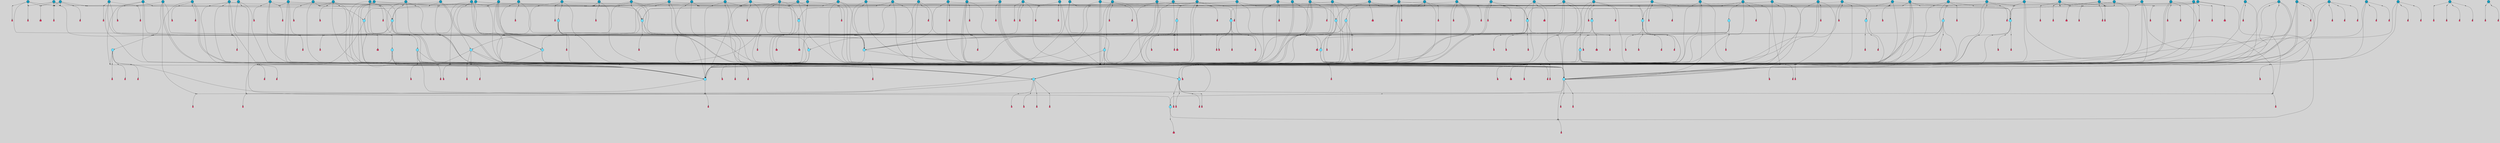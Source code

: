 // File exported with GEGELATI v1.3.1
// On the 2024-04-08 17:50:08
// With the File::TPGGraphDotExporter
digraph{
	graph[pad = "0.212, 0.055" bgcolor = lightgray]
	node[shape=circle style = filled label = ""]
		T3 [fillcolor="#66ddff"]
		T7 [fillcolor="#66ddff"]
		T9 [fillcolor="#66ddff"]
		T11 [fillcolor="#66ddff"]
		T24 [fillcolor="#66ddff"]
		T27 [fillcolor="#66ddff"]
		T90 [fillcolor="#66ddff"]
		T111 [fillcolor="#66ddff"]
		T129 [fillcolor="#66ddff"]
		T150 [fillcolor="#66ddff"]
		T159 [fillcolor="#66ddff"]
		T193 [fillcolor="#66ddff"]
		T211 [fillcolor="#66ddff"]
		T212 [fillcolor="#66ddff"]
		T215 [fillcolor="#66ddff"]
		T255 [fillcolor="#1199bb"]
		T321 [fillcolor="#66ddff"]
		T322 [fillcolor="#1199bb"]
		T422 [fillcolor="#66ddff"]
		T426 [fillcolor="#66ddff"]
		T116 [fillcolor="#1199bb"]
		T448 [fillcolor="#66ddff"]
		T471 [fillcolor="#1199bb"]
		T472 [fillcolor="#1199bb"]
		T479 [fillcolor="#66ddff"]
		T506 [fillcolor="#66ddff"]
		T522 [fillcolor="#66ddff"]
		T539 [fillcolor="#1199bb"]
		T547 [fillcolor="#1199bb"]
		T557 [fillcolor="#66ddff"]
		T568 [fillcolor="#1199bb"]
		T570 [fillcolor="#1199bb"]
		T575 [fillcolor="#1199bb"]
		T583 [fillcolor="#66ddff"]
		T585 [fillcolor="#1199bb"]
		T590 [fillcolor="#1199bb"]
		T593 [fillcolor="#66ddff"]
		T604 [fillcolor="#1199bb"]
		T606 [fillcolor="#1199bb"]
		T609 [fillcolor="#1199bb"]
		T610 [fillcolor="#1199bb"]
		T612 [fillcolor="#1199bb"]
		T614 [fillcolor="#1199bb"]
		T615 [fillcolor="#1199bb"]
		T620 [fillcolor="#1199bb"]
		T628 [fillcolor="#1199bb"]
		T634 [fillcolor="#1199bb"]
		T638 [fillcolor="#66ddff"]
		T640 [fillcolor="#1199bb"]
		T206 [fillcolor="#1199bb"]
		T655 [fillcolor="#1199bb"]
		T658 [fillcolor="#66ddff"]
		T663 [fillcolor="#66ddff"]
		T664 [fillcolor="#66ddff"]
		T667 [fillcolor="#1199bb"]
		T669 [fillcolor="#1199bb"]
		T677 [fillcolor="#1199bb"]
		T679 [fillcolor="#1199bb"]
		T690 [fillcolor="#1199bb"]
		T692 [fillcolor="#1199bb"]
		T693 [fillcolor="#1199bb"]
		T695 [fillcolor="#1199bb"]
		T696 [fillcolor="#1199bb"]
		T613 [fillcolor="#1199bb"]
		T699 [fillcolor="#1199bb"]
		T700 [fillcolor="#1199bb"]
		T703 [fillcolor="#1199bb"]
		T704 [fillcolor="#1199bb"]
		T706 [fillcolor="#1199bb"]
		T707 [fillcolor="#1199bb"]
		T708 [fillcolor="#1199bb"]
		T712 [fillcolor="#1199bb"]
		T723 [fillcolor="#1199bb"]
		T734 [fillcolor="#66ddff"]
		T739 [fillcolor="#1199bb"]
		T740 [fillcolor="#1199bb"]
		T741 [fillcolor="#1199bb"]
		T742 [fillcolor="#1199bb"]
		T743 [fillcolor="#1199bb"]
		T744 [fillcolor="#1199bb"]
		T745 [fillcolor="#1199bb"]
		T746 [fillcolor="#1199bb"]
		T725 [fillcolor="#1199bb"]
		T747 [fillcolor="#1199bb"]
		T748 [fillcolor="#1199bb"]
		T749 [fillcolor="#1199bb"]
		T750 [fillcolor="#1199bb"]
		T751 [fillcolor="#1199bb"]
		T752 [fillcolor="#1199bb"]
		T753 [fillcolor="#1199bb"]
		T754 [fillcolor="#1199bb"]
		T755 [fillcolor="#1199bb"]
		T757 [fillcolor="#1199bb"]
		T758 [fillcolor="#1199bb"]
		T618 [fillcolor="#1199bb"]
		T760 [fillcolor="#1199bb"]
		T761 [fillcolor="#1199bb"]
		T762 [fillcolor="#1199bb"]
		T763 [fillcolor="#1199bb"]
		T765 [fillcolor="#1199bb"]
		T767 [fillcolor="#1199bb"]
		T768 [fillcolor="#1199bb"]
		T769 [fillcolor="#1199bb"]
		T770 [fillcolor="#66ddff"]
		T772 [fillcolor="#1199bb"]
		T776 [fillcolor="#1199bb"]
		T777 [fillcolor="#1199bb"]
		T778 [fillcolor="#1199bb"]
		T779 [fillcolor="#1199bb"]
		T780 [fillcolor="#1199bb"]
		T781 [fillcolor="#1199bb"]
		T782 [fillcolor="#1199bb"]
		T783 [fillcolor="#1199bb"]
		T784 [fillcolor="#1199bb"]
		T785 [fillcolor="#1199bb"]
		T786 [fillcolor="#1199bb"]
		P10239 [fillcolor="#cccccc" shape=point] //6|
		I10239 [shape=box style=invis label="6|1&2|6#1|7&#92;n10|7&2|0#1|5&#92;n9|4&0|1#2|2&#92;n8|6&0|0#1|0&#92;n"]
		P10239 -> I10239[style=invis]
		A7544 [fillcolor="#ff3366" shape=box margin=0.03 width=0 height=0 label="3"]
		T3 -> P10239 -> A7544
		P10240 [fillcolor="#cccccc" shape=point] //3|
		I10240 [shape=box style=invis label="7|6&2|4#0|2&#92;n10|3&2|7#1|4&#92;n11|6&0|4#0|1&#92;n7|1&0|0#2|6&#92;n7|6&0|3#2|6&#92;n4|0&2|6#0|1&#92;n4|4&2|5#0|2&#92;n4|6&0|4#2|7&#92;n10|0&2|3#1|5&#92;n2|6&0|5#0|2&#92;n1|0&2|3#0|7&#92;n1|6&2|0#0|5&#92;n6|2&0|1#0|7&#92;n9|2&0|3#2|7&#92;n5|3&0|6#0|6&#92;n1|7&2|5#2|3&#92;n8|1&2|7#0|6&#92;n1|0&2|5#2|1&#92;n7|1&2|2#2|5&#92;n7|4&2|6#0|3&#92;n"]
		P10240 -> I10240[style=invis]
		A7545 [fillcolor="#ff3366" shape=box margin=0.03 width=0 height=0 label="4"]
		T3 -> P10240 -> A7545
		P10241 [fillcolor="#cccccc" shape=point] //-3|
		I10241 [shape=box style=invis label="1|6&2|7#0|7&#92;n10|2&0|7#1|3&#92;n9|6&2|7#2|2&#92;n5|3&0|7#0|7&#92;n1|6&2|3#0|0&#92;n2|3&2|3#2|2&#92;n5|1&2|6#0|6&#92;n"]
		P10241 -> I10241[style=invis]
		A7546 [fillcolor="#ff3366" shape=box margin=0.03 width=0 height=0 label="7"]
		T7 -> P10241 -> A7546
		P10242 [fillcolor="#cccccc" shape=point] //5|
		I10242 [shape=box style=invis label="0|5&2|3#0|1&#92;n0|6&2|1#2|4&#92;n6|2&2|6#0|7&#92;n7|4&0|3#0|1&#92;n5|4&0|7#1|6&#92;n9|1&0|5#2|2&#92;n6|3&2|3#1|7&#92;n11|7&2|4#1|6&#92;n2|5&0|1#0|0&#92;n4|7&0|0#0|2&#92;n6|2&0|6#0|0&#92;n2|1&2|6#2|4&#92;n10|0&2|0#1|0&#92;n6|6&2|4#0|6&#92;n"]
		P10242 -> I10242[style=invis]
		A7547 [fillcolor="#ff3366" shape=box margin=0.03 width=0 height=0 label="8"]
		T7 -> P10242 -> A7547
		P10243 [fillcolor="#cccccc" shape=point] //-6|
		I10243 [shape=box style=invis label="11|1&0|7#2|0&#92;n10|4&0|1#1|0&#92;n4|3&2|4#2|1&#92;n0|5&2|0#0|0&#92;n6|1&0|0#0|3&#92;n8|2&2|0#0|4&#92;n11|4&2|0#1|6&#92;n7|0&2|6#2|3&#92;n5|3&2|6#2|0&#92;n2|0&2|0#0|4&#92;n"]
		P10243 -> I10243[style=invis]
		A7548 [fillcolor="#ff3366" shape=box margin=0.03 width=0 height=0 label="9"]
		T9 -> P10243 -> A7548
		P10244 [fillcolor="#cccccc" shape=point] //2|
		I10244 [shape=box style=invis label="6|3&2|7#1|4&#92;n8|6&0|0#2|5&#92;n2|1&0|2#0|3&#92;n8|7&0|6#0|4&#92;n2|1&2|0#0|1&#92;n0|0&2|2#2|3&#92;n6|6&0|7#2|1&#92;n6|1&0|7#2|6&#92;n5|4&2|7#0|4&#92;n0|3&0|4#2|0&#92;n11|0&2|0#2|5&#92;n4|5&2|5#2|4&#92;n5|7&0|6#0|4&#92;n9|7&2|5#0|3&#92;n5|4&2|1#0|3&#92;n5|3&0|1#1|7&#92;n0|4&0|3#2|5&#92;n"]
		P10244 -> I10244[style=invis]
		A7549 [fillcolor="#ff3366" shape=box margin=0.03 width=0 height=0 label="10"]
		T9 -> P10244 -> A7549
		P10245 [fillcolor="#cccccc" shape=point] //6|
		I10245 [shape=box style=invis label="3|0&2|7#2|2&#92;n3|2&0|4#2|5&#92;n5|1&0|2#1|0&#92;n8|7&0|1#2|0&#92;n8|5&0|3#0|6&#92;n0|2&0|2#2|3&#92;n1|5&2|5#0|5&#92;n5|6&0|6#0|7&#92;n6|7&0|0#2|6&#92;n1|2&2|3#0|0&#92;n7|7&2|3#0|4&#92;n0|7&2|7#0|6&#92;n1|0&2|2#2|7&#92;n4|4&0|1#0|0&#92;n"]
		P10245 -> I10245[style=invis]
		A7550 [fillcolor="#ff3366" shape=box margin=0.03 width=0 height=0 label="11"]
		T11 -> P10245 -> A7550
		P10246 [fillcolor="#cccccc" shape=point] //-4|
		I10246 [shape=box style=invis label="4|1&0|4#2|6&#92;n1|2&2|2#2|0&#92;n1|2&2|0#0|6&#92;n8|4&2|3#2|5&#92;n5|5&2|1#1|0&#92;n"]
		P10246 -> I10246[style=invis]
		A7551 [fillcolor="#ff3366" shape=box margin=0.03 width=0 height=0 label="12"]
		T11 -> P10246 -> A7551
		P10247 [fillcolor="#cccccc" shape=point] //1|
		I10247 [shape=box style=invis label="5|1&0|6#2|7&#92;n2|4&0|4#2|2&#92;n0|6&0|5#0|4&#92;n10|6&2|5#1|6&#92;n9|3&0|1#1|7&#92;n10|3&2|2#1|0&#92;n5|0&0|0#2|1&#92;n11|3&2|3#1|5&#92;n10|3&0|1#1|0&#92;n2|4&0|1#0|1&#92;n0|2&0|3#2|4&#92;n9|2&2|1#2|5&#92;n11|7&2|6#2|6&#92;n"]
		P10247 -> I10247[style=invis]
		T24 -> P10247 -> T7
		P10248 [fillcolor="#cccccc" shape=point] //5|
		I10248 [shape=box style=invis label="3|0&2|0#0|1&#92;n3|0&0|7#0|1&#92;n5|3&0|2#2|6&#92;n4|4&2|4#2|6&#92;n11|2&0|7#1|6&#92;n2|7&2|2#2|5&#92;n9|3&2|6#2|7&#92;n7|7&0|0#0|4&#92;n6|1&2|4#2|3&#92;n5|4&2|0#1|6&#92;n1|3&0|7#0|4&#92;n"]
		P10248 -> I10248[style=invis]
		A7552 [fillcolor="#ff3366" shape=box margin=0.03 width=0 height=0 label="7"]
		T24 -> P10248 -> A7552
		P10249 [fillcolor="#cccccc" shape=point] //-2|
		I10249 [shape=box style=invis label="4|1&0|4#0|3&#92;n4|2&0|5#2|0&#92;n5|5&2|6#0|5&#92;n1|4&0|1#0|2&#92;n6|3&2|7#1|5&#92;n0|4&2|0#0|3&#92;n8|5&2|5#1|2&#92;n10|7&2|7#1|1&#92;n3|4&0|0#2|1&#92;n3|6&2|5#2|5&#92;n8|3&0|1#0|7&#92;n10|0&2|7#1|3&#92;n4|1&2|4#0|1&#92;n9|3&2|0#0|4&#92;n3|6&2|0#0|4&#92;n1|2&0|6#2|1&#92;n4|0&2|1#2|2&#92;n"]
		P10249 -> I10249[style=invis]
		A7553 [fillcolor="#ff3366" shape=box margin=0.03 width=0 height=0 label="14"]
		T24 -> P10249 -> A7553
		P10250 [fillcolor="#cccccc" shape=point] //2|
		I10250 [shape=box style=invis label="9|1&2|3#0|1&#92;n5|2&2|0#2|4&#92;n3|6&2|5#2|7&#92;n7|0&2|5#0|4&#92;n1|2&0|3#0|5&#92;n7|3&2|7#0|0&#92;n"]
		P10250 -> I10250[style=invis]
		A7554 [fillcolor="#ff3366" shape=box margin=0.03 width=0 height=0 label="2"]
		T27 -> P10250 -> A7554
		P10251 [fillcolor="#cccccc" shape=point] //-6|
		I10251 [shape=box style=invis label="7|5&0|4#0|4&#92;n11|0&2|5#2|1&#92;n"]
		P10251 -> I10251[style=invis]
		A7555 [fillcolor="#ff3366" shape=box margin=0.03 width=0 height=0 label="3"]
		T27 -> P10251 -> A7555
		T27 -> P10240
		P10252 [fillcolor="#cccccc" shape=point] //0|
		I10252 [shape=box style=invis label="2|5&0|1#0|6&#92;n6|1&2|2#2|7&#92;n8|0&0|3#1|4&#92;n4|3&2|5#2|4&#92;n8|1&2|4#0|0&#92;n6|6&0|1#2|6&#92;n11|7&2|4#2|5&#92;n6|2&2|4#0|2&#92;n8|5&2|4#2|4&#92;n2|1&2|1#2|2&#92;n2|7&2|5#2|6&#92;n9|7&0|5#0|4&#92;n1|2&0|5#2|6&#92;n4|2&2|3#2|7&#92;n3|3&2|1#0|2&#92;n"]
		P10252 -> I10252[style=invis]
		A7556 [fillcolor="#ff3366" shape=box margin=0.03 width=0 height=0 label="5"]
		T27 -> P10252 -> A7556
		P10253 [fillcolor="#cccccc" shape=point] //0|
		I10253 [shape=box style=invis label="4|0&0|3#2|7&#92;n10|2&0|3#1|7&#92;n3|5&0|2#0|3&#92;n4|5&0|0#2|1&#92;n10|7&2|0#1|2&#92;n5|3&2|3#1|6&#92;n9|5&2|0#0|4&#92;n5|4&2|7#0|2&#92;n10|3&2|7#1|4&#92;n7|2&0|1#2|6&#92;n8|6&0|5#0|5&#92;n8|7&2|3#0|5&#92;n2|6&2|4#0|0&#92;n"]
		P10253 -> I10253[style=invis]
		A7557 [fillcolor="#ff3366" shape=box margin=0.03 width=0 height=0 label="5"]
		T27 -> P10253 -> A7557
		P10254 [fillcolor="#cccccc" shape=point] //-2|
		I10254 [shape=box style=invis label="8|4&2|1#2|5&#92;n4|1&0|7#2|1&#92;n5|7&2|3#2|2&#92;n10|4&2|5#1|7&#92;n10|0&2|6#1|3&#92;n4|5&2|7#0|6&#92;n9|5&2|4#0|4&#92;n2|4&0|5#0|7&#92;n11|1&2|4#2|6&#92;n5|6&0|7#1|2&#92;n2|7&2|7#2|6&#92;n5|2&0|5#1|5&#92;n3|0&0|6#0|2&#92;n4|0&0|4#2|4&#92;n4|4&2|6#0|7&#92;n10|6&2|0#1|4&#92;n9|7&0|3#1|4&#92;n1|4&2|6#0|3&#92;n11|5&2|6#0|3&#92;n0|3&0|5#0|1&#92;n"]
		P10254 -> I10254[style=invis]
		A7558 [fillcolor="#ff3366" shape=box margin=0.03 width=0 height=0 label="13"]
		T90 -> P10254 -> A7558
		P10255 [fillcolor="#cccccc" shape=point] //4|
		I10255 [shape=box style=invis label="7|1&2|6#1|3&#92;n10|1&0|3#1|6&#92;n8|5&2|3#2|1&#92;n11|5&0|0#2|6&#92;n4|1&0|6#0|0&#92;n11|1&0|2#0|3&#92;n2|0&2|1#0|7&#92;n"]
		P10255 -> I10255[style=invis]
		A7559 [fillcolor="#ff3366" shape=box margin=0.03 width=0 height=0 label="2"]
		T90 -> P10255 -> A7559
		P10256 [fillcolor="#cccccc" shape=point] //7|
		I10256 [shape=box style=invis label="10|3&0|1#1|4&#92;n4|6&0|0#0|2&#92;n4|5&0|6#0|0&#92;n4|3&0|6#2|1&#92;n7|0&0|3#1|2&#92;n4|7&0|6#0|5&#92;n7|6&0|7#0|6&#92;n6|6&0|0#0|3&#92;n11|1&0|4#2|5&#92;n10|2&0|3#1|2&#92;n"]
		P10256 -> I10256[style=invis]
		A7560 [fillcolor="#ff3366" shape=box margin=0.03 width=0 height=0 label="4"]
		T90 -> P10256 -> A7560
		P10257 [fillcolor="#cccccc" shape=point] //-3|
		I10257 [shape=box style=invis label="8|1&2|3#0|5&#92;n0|6&0|5#0|5&#92;n3|7&2|1#0|6&#92;n3|5&0|1#0|0&#92;n9|5&2|0#0|4&#92;n3|5&0|2#0|3&#92;n10|6&2|4#1|0&#92;n9|4&2|7#2|6&#92;n1|7&2|5#2|2&#92;n"]
		P10257 -> I10257[style=invis]
		A7561 [fillcolor="#ff3366" shape=box margin=0.03 width=0 height=0 label="5"]
		T90 -> P10257 -> A7561
		P10258 [fillcolor="#cccccc" shape=point] //-7|
		I10258 [shape=box style=invis label="3|0&2|0#0|1&#92;n1|1&0|2#0|4&#92;n11|2&0|7#1|6&#92;n9|7&0|0#0|4&#92;n3|0&0|7#0|1&#92;n9|3&2|6#2|7&#92;n5|3&0|2#2|6&#92;n6|1&2|4#2|3&#92;n5|4&2|0#1|6&#92;n1|3&0|7#0|7&#92;n"]
		P10258 -> I10258[style=invis]
		A7562 [fillcolor="#ff3366" shape=box margin=0.03 width=0 height=0 label="7"]
		T90 -> P10258 -> A7562
		P10259 [fillcolor="#cccccc" shape=point] //-5|
		I10259 [shape=box style=invis label="0|0&2|3#0|2&#92;n10|5&0|6#1|3&#92;n7|3&0|6#2|3&#92;n3|4&0|6#0|6&#92;n10|5&0|2#1|1&#92;n5|0&0|1#0|3&#92;n6|6&2|5#1|5&#92;n7|4&0|2#1|7&#92;n5|7&0|1#2|5&#92;n1|5&0|0#0|3&#92;n7|5&2|1#2|6&#92;n9|0&0|2#0|0&#92;n4|0&2|4#0|0&#92;n4|6&0|0#2|3&#92;n3|1&0|6#2|5&#92;n7|7&2|1#2|3&#92;n9|4&2|2#0|6&#92;n"]
		P10259 -> I10259[style=invis]
		T111 -> P10259 -> T9
		P10260 [fillcolor="#cccccc" shape=point] //7|
		I10260 [shape=box style=invis label="7|4&2|1#2|0&#92;n4|1&2|4#2|3&#92;n5|0&2|0#2|2&#92;n6|1&2|4#2|6&#92;n"]
		P10260 -> I10260[style=invis]
		A7563 [fillcolor="#ff3366" shape=box margin=0.03 width=0 height=0 label="9"]
		T111 -> P10260 -> A7563
		P10261 [fillcolor="#cccccc" shape=point] //2|
		I10261 [shape=box style=invis label="3|0&2|0#0|1&#92;n11|2&0|7#1|6&#92;n8|7&2|4#0|5&#92;n5|3&0|2#2|6&#92;n4|4&2|4#2|6&#92;n3|0&0|7#0|1&#92;n2|7&2|2#2|5&#92;n9|3&2|6#2|7&#92;n7|7&0|0#0|4&#92;n6|1&2|4#1|3&#92;n5|4&2|0#1|6&#92;n1|3&0|7#0|4&#92;n"]
		P10261 -> I10261[style=invis]
		A7564 [fillcolor="#ff3366" shape=box margin=0.03 width=0 height=0 label="7"]
		T111 -> P10261 -> A7564
		T111 -> P10243
		P10262 [fillcolor="#cccccc" shape=point] //8|
		I10262 [shape=box style=invis label="9|0&0|1#2|0&#92;n10|1&2|5#1|4&#92;n8|2&2|6#0|4&#92;n2|4&2|5#2|3&#92;n4|2&2|2#0|2&#92;n7|5&0|2#0|0&#92;n8|2&2|1#1|3&#92;n8|7&0|7#2|1&#92;n1|1&0|0#0|7&#92;n5|6&2|5#1|0&#92;n6|6&2|5#0|0&#92;n11|4&0|3#2|6&#92;n4|2&2|4#0|7&#92;n5|6&0|1#2|0&#92;n11|3&0|2#0|7&#92;n"]
		P10262 -> I10262[style=invis]
		A7565 [fillcolor="#ff3366" shape=box margin=0.03 width=0 height=0 label="6"]
		T129 -> P10262 -> A7565
		T129 -> P10248
		P10263 [fillcolor="#cccccc" shape=point] //10|
		I10263 [shape=box style=invis label="4|5&2|7#2|1&#92;n1|7&2|3#0|6&#92;n3|5&2|2#0|3&#92;n10|3&0|7#1|4&#92;n7|1&0|4#2|6&#92;n10|2&0|3#1|7&#92;n9|5&2|0#0|4&#92;n4|0&0|3#2|7&#92;n11|4&2|6#1|2&#92;n5|4&2|7#0|2&#92;n2|6&2|4#0|0&#92;n6|5&0|7#2|1&#92;n5|3&2|3#1|6&#92;n10|7&2|0#1|2&#92;n"]
		P10263 -> I10263[style=invis]
		A7566 [fillcolor="#ff3366" shape=box margin=0.03 width=0 height=0 label="5"]
		T129 -> P10263 -> A7566
		P10264 [fillcolor="#cccccc" shape=point] //5|
		I10264 [shape=box style=invis label="9|4&2|3#1|3&#92;n0|4&2|4#0|5&#92;n6|1&2|6#2|5&#92;n4|0&0|5#2|0&#92;n"]
		P10264 -> I10264[style=invis]
		A7567 [fillcolor="#ff3366" shape=box margin=0.03 width=0 height=0 label="7"]
		T129 -> P10264 -> A7567
		P10265 [fillcolor="#cccccc" shape=point] //6|
		I10265 [shape=box style=invis label="9|4&2|7#0|6&#92;n8|4&0|1#1|0&#92;n1|3&0|0#2|1&#92;n2|4&0|6#2|2&#92;n5|1&2|5#0|7&#92;n3|0&0|3#2|6&#92;n2|2&2|6#0|2&#92;n8|4&0|4#2|2&#92;n5|1&2|4#0|3&#92;n9|4&0|6#0|6&#92;n5|0&2|2#1|5&#92;n11|7&0|0#1|1&#92;n0|4&0|3#0|3&#92;n7|7&2|4#2|5&#92;n1|5&0|1#2|1&#92;n"]
		P10265 -> I10265[style=invis]
		A7568 [fillcolor="#ff3366" shape=box margin=0.03 width=0 height=0 label="1"]
		T129 -> P10265 -> A7568
		P10266 [fillcolor="#cccccc" shape=point] //-3|
		I10266 [shape=box style=invis label="2|6&0|0#0|7&#92;n9|6&2|0#0|6&#92;n3|0&0|5#0|1&#92;n5|5&0|4#0|3&#92;n6|1&2|4#2|3&#92;n2|7&2|2#2|5&#92;n5|3&0|2#2|6&#92;n7|7&0|0#0|4&#92;n5|4&2|0#1|6&#92;n9|3&2|6#2|7&#92;n1|3&0|7#0|4&#92;n"]
		P10266 -> I10266[style=invis]
		A7569 [fillcolor="#ff3366" shape=box margin=0.03 width=0 height=0 label="7"]
		T150 -> P10266 -> A7569
		P10267 [fillcolor="#cccccc" shape=point] //4|
		I10267 [shape=box style=invis label="6|0&0|7#1|0&#92;n8|6&2|6#2|7&#92;n"]
		P10267 -> I10267[style=invis]
		A7570 [fillcolor="#ff3366" shape=box margin=0.03 width=0 height=0 label="3"]
		T150 -> P10267 -> A7570
		P10268 [fillcolor="#cccccc" shape=point] //0|
		I10268 [shape=box style=invis label="2|5&0|1#0|6&#92;n6|1&2|2#2|7&#92;n8|0&0|3#1|4&#92;n11|7&2|4#2|5&#92;n8|1&2|4#0|0&#92;n6|6&0|1#2|6&#92;n7|0&2|4#1|0&#92;n4|1&2|5#2|4&#92;n6|2&2|4#0|2&#92;n8|5&2|4#2|4&#92;n2|1&2|1#2|2&#92;n2|7&2|5#2|6&#92;n9|7&0|5#0|4&#92;n1|2&0|5#2|6&#92;n4|2&2|3#2|7&#92;n3|3&2|1#0|2&#92;n"]
		P10268 -> I10268[style=invis]
		A7571 [fillcolor="#ff3366" shape=box margin=0.03 width=0 height=0 label="5"]
		T150 -> P10268 -> A7571
		P10269 [fillcolor="#cccccc" shape=point] //-8|
		I10269 [shape=box style=invis label="7|5&0|4#2|4&#92;n"]
		P10269 -> I10269[style=invis]
		A7572 [fillcolor="#ff3366" shape=box margin=0.03 width=0 height=0 label="3"]
		T150 -> P10269 -> A7572
		P10270 [fillcolor="#cccccc" shape=point] //7|
		I10270 [shape=box style=invis label="1|6&2|7#0|7&#92;n9|6&2|7#2|2&#92;n10|2&0|7#1|0&#92;n1|6&2|3#0|0&#92;n5|0&2|2#1|1&#92;n2|3&2|3#2|2&#92;n5|1&2|6#0|6&#92;n"]
		P10270 -> I10270[style=invis]
		T150 -> P10270 -> T90
		P10271 [fillcolor="#cccccc" shape=point] //7|
		I10271 [shape=box style=invis label="7|0&2|1#2|0&#92;n9|7&2|1#1|7&#92;n8|2&0|1#1|0&#92;n6|6&0|2#1|1&#92;n2|2&0|5#0|0&#92;n5|7&0|0#2|1&#92;n5|1&2|5#1|5&#92;n4|7&2|4#2|3&#92;n10|5&2|2#1|5&#92;n1|3&2|2#2|0&#92;n10|2&2|6#1|5&#92;n"]
		P10271 -> I10271[style=invis]
		A7573 [fillcolor="#ff3366" shape=box margin=0.03 width=0 height=0 label="1"]
		T159 -> P10271 -> A7573
		P10272 [fillcolor="#cccccc" shape=point] //7|
		I10272 [shape=box style=invis label="7|4&2|7#0|4&#92;n4|6&0|1#2|5&#92;n2|1&2|3#0|0&#92;n4|3&2|0#0|1&#92;n0|0&2|7#2|7&#92;n7|7&0|5#2|3&#92;n5|0&2|1#2|2&#92;n10|0&0|4#1|2&#92;n4|4&0|7#0|0&#92;n6|7&0|2#0|1&#92;n1|4&2|5#0|4&#92;n"]
		P10272 -> I10272[style=invis]
		A7574 [fillcolor="#ff3366" shape=box margin=0.03 width=0 height=0 label="0"]
		T159 -> P10272 -> A7574
		P10273 [fillcolor="#cccccc" shape=point] //5|
		I10273 [shape=box style=invis label="0|5&2|3#0|1&#92;n0|6&2|1#2|4&#92;n6|2&2|6#0|7&#92;n9|0&2|7#1|1&#92;n7|4&0|3#0|1&#92;n11|7&2|4#1|6&#92;n9|1&0|5#2|2&#92;n5|4&0|7#1|6&#92;n2|5&0|1#0|0&#92;n4|7&0|0#0|2&#92;n6|2&0|6#0|0&#92;n2|1&2|6#2|4&#92;n10|0&0|0#1|0&#92;n6|6&2|4#0|6&#92;n"]
		P10273 -> I10273[style=invis]
		T159 -> P10273 -> T129
		P10274 [fillcolor="#cccccc" shape=point] //-2|
		I10274 [shape=box style=invis label="1|0&0|3#0|3&#92;n2|7&0|4#0|4&#92;n11|6&2|1#1|4&#92;n6|1&2|5#0|0&#92;n2|0&2|0#0|6&#92;n1|3&2|1#0|4&#92;n"]
		P10274 -> I10274[style=invis]
		A7575 [fillcolor="#ff3366" shape=box margin=0.03 width=0 height=0 label="2"]
		T193 -> P10274 -> A7575
		P10275 [fillcolor="#cccccc" shape=point] //3|
		I10275 [shape=box style=invis label="5|4&2|7#0|4&#92;n0|4&0|3#2|5&#92;n8|6&0|0#2|5&#92;n2|1&0|2#0|3&#92;n9|7&0|6#0|4&#92;n0|0&2|2#2|3&#92;n6|6&0|7#2|1&#92;n6|1&0|7#2|6&#92;n0|3&0|4#2|0&#92;n11|0&2|0#2|5&#92;n4|5&2|5#2|4&#92;n5|3&0|1#1|7&#92;n9|7&2|2#0|3&#92;n5|4&2|1#0|3&#92;n5|0&0|6#0|4&#92;n0|0&0|1#2|0&#92;n"]
		P10275 -> I10275[style=invis]
		A7576 [fillcolor="#ff3366" shape=box margin=0.03 width=0 height=0 label="10"]
		T193 -> P10275 -> A7576
		P10276 [fillcolor="#cccccc" shape=point] //-1|
		I10276 [shape=box style=invis label="1|7&2|1#0|6&#92;n8|1&2|3#0|5&#92;n10|6&2|7#1|0&#92;n1|7&2|5#0|2&#92;n0|3&0|3#2|2&#92;n3|5&0|1#0|0&#92;n3|5&0|2#0|3&#92;n1|5&2|0#0|4&#92;n5|7&2|2#2|5&#92;n4|0&2|3#0|3&#92;n"]
		P10276 -> I10276[style=invis]
		T193 -> P10276 -> T3
		P10277 [fillcolor="#cccccc" shape=point] //10|
		I10277 [shape=box style=invis label="6|1&2|4#2|3&#92;n3|0&0|7#0|1&#92;n5|3&0|2#2|6&#92;n4|4&0|4#2|6&#92;n5|4&2|0#1|6&#92;n10|5&0|6#1|5&#92;n2|5&2|1#2|2&#92;n1|3&0|7#0|4&#92;n3|0&2|0#0|1&#92;n11|2&0|5#1|6&#92;n9|3&2|6#2|7&#92;n7|7&0|0#0|4&#92;n"]
		P10277 -> I10277[style=invis]
		A7577 [fillcolor="#ff3366" shape=box margin=0.03 width=0 height=0 label="7"]
		T193 -> P10277 -> A7577
		P10278 [fillcolor="#cccccc" shape=point] //5|
		I10278 [shape=box style=invis label="3|0&2|0#0|1&#92;n3|0&0|7#0|1&#92;n5|3&0|2#2|6&#92;n4|4&2|4#2|6&#92;n11|2&0|7#1|6&#92;n2|7&2|2#2|5&#92;n9|3&2|6#2|7&#92;n7|7&0|0#0|4&#92;n6|1&2|4#2|3&#92;n5|4&2|0#1|6&#92;n1|3&0|7#0|4&#92;n"]
		P10278 -> I10278[style=invis]
		A7578 [fillcolor="#ff3366" shape=box margin=0.03 width=0 height=0 label="7"]
		T211 -> P10278 -> A7578
		P10279 [fillcolor="#cccccc" shape=point] //10|
		I10279 [shape=box style=invis label="4|5&2|7#2|1&#92;n1|7&2|3#0|6&#92;n3|5&2|2#0|3&#92;n10|3&0|7#1|4&#92;n7|1&0|4#2|6&#92;n10|2&0|3#1|7&#92;n9|5&2|0#0|4&#92;n4|0&0|3#2|7&#92;n11|4&2|6#1|2&#92;n5|4&2|7#0|2&#92;n2|6&2|4#0|0&#92;n6|5&0|7#2|1&#92;n5|3&2|3#1|6&#92;n10|7&2|0#1|2&#92;n"]
		P10279 -> I10279[style=invis]
		A7579 [fillcolor="#ff3366" shape=box margin=0.03 width=0 height=0 label="5"]
		T211 -> P10279 -> A7579
		P10280 [fillcolor="#cccccc" shape=point] //8|
		I10280 [shape=box style=invis label="9|0&0|1#2|0&#92;n10|1&2|5#1|4&#92;n8|2&2|6#0|4&#92;n2|4&2|5#2|3&#92;n4|2&2|2#0|2&#92;n7|5&0|2#0|0&#92;n8|2&2|1#1|3&#92;n8|7&0|7#2|1&#92;n1|1&0|0#0|7&#92;n5|6&2|5#1|0&#92;n6|6&2|5#0|0&#92;n11|4&0|3#2|6&#92;n4|2&2|4#0|7&#92;n5|6&0|1#2|0&#92;n11|3&0|2#0|7&#92;n"]
		P10280 -> I10280[style=invis]
		A7580 [fillcolor="#ff3366" shape=box margin=0.03 width=0 height=0 label="6"]
		T211 -> P10280 -> A7580
		P10281 [fillcolor="#cccccc" shape=point] //5|
		I10281 [shape=box style=invis label="0|5&2|3#0|1&#92;n0|6&2|1#2|4&#92;n6|2&2|6#0|7&#92;n9|0&2|7#1|1&#92;n7|4&0|3#0|1&#92;n11|7&2|4#1|6&#92;n9|1&0|5#2|2&#92;n5|4&0|7#1|6&#92;n2|5&0|1#0|0&#92;n4|7&0|0#0|2&#92;n6|2&0|6#0|0&#92;n2|1&2|6#2|4&#92;n10|0&0|0#1|0&#92;n6|6&2|4#0|6&#92;n"]
		P10281 -> I10281[style=invis]
		T212 -> P10281 -> T211
		P10282 [fillcolor="#cccccc" shape=point] //6|
		I10282 [shape=box style=invis label="9|4&2|7#0|6&#92;n8|4&0|1#1|0&#92;n1|3&0|0#2|1&#92;n2|4&0|6#2|2&#92;n5|1&2|5#0|7&#92;n3|0&0|3#2|6&#92;n2|2&2|6#0|2&#92;n8|4&0|4#2|2&#92;n5|1&2|4#0|3&#92;n9|4&0|6#0|6&#92;n5|0&2|2#1|5&#92;n11|7&0|0#1|1&#92;n0|4&0|3#0|3&#92;n7|7&2|4#2|5&#92;n1|5&0|1#2|1&#92;n"]
		P10282 -> I10282[style=invis]
		A7581 [fillcolor="#ff3366" shape=box margin=0.03 width=0 height=0 label="1"]
		T211 -> P10282 -> A7581
		P10283 [fillcolor="#cccccc" shape=point] //7|
		I10283 [shape=box style=invis label="7|4&2|7#0|4&#92;n4|6&0|1#2|5&#92;n2|1&2|3#0|0&#92;n4|3&2|0#0|1&#92;n0|0&2|7#2|7&#92;n7|7&0|5#2|3&#92;n5|0&2|1#2|2&#92;n10|0&0|4#1|2&#92;n4|4&0|7#0|0&#92;n6|7&0|2#0|1&#92;n1|4&2|5#0|4&#92;n"]
		P10283 -> I10283[style=invis]
		A7582 [fillcolor="#ff3366" shape=box margin=0.03 width=0 height=0 label="0"]
		T212 -> P10283 -> A7582
		P10284 [fillcolor="#cccccc" shape=point] //5|
		I10284 [shape=box style=invis label="9|4&2|3#1|3&#92;n0|4&2|4#0|5&#92;n6|1&2|6#2|5&#92;n4|0&0|5#2|0&#92;n"]
		P10284 -> I10284[style=invis]
		A7583 [fillcolor="#ff3366" shape=box margin=0.03 width=0 height=0 label="7"]
		T211 -> P10284 -> A7583
		P10285 [fillcolor="#cccccc" shape=point] //7|
		I10285 [shape=box style=invis label="7|0&2|1#2|0&#92;n9|7&2|1#1|7&#92;n8|2&0|1#1|0&#92;n6|6&0|2#1|1&#92;n2|2&0|5#0|0&#92;n5|7&0|0#2|1&#92;n5|1&2|5#1|5&#92;n4|7&2|4#2|3&#92;n10|5&2|2#1|5&#92;n1|3&2|2#2|0&#92;n10|2&2|6#1|5&#92;n"]
		P10285 -> I10285[style=invis]
		A7584 [fillcolor="#ff3366" shape=box margin=0.03 width=0 height=0 label="1"]
		T212 -> P10285 -> A7584
		P10286 [fillcolor="#cccccc" shape=point] //-1|
		I10286 [shape=box style=invis label="11|7&2|0#1|7&#92;n1|5&2|4#2|4&#92;n4|3&0|1#0|5&#92;n1|6&0|0#0|4&#92;n8|6&2|4#0|0&#92;n4|0&0|0#0|5&#92;n10|4&2|0#1|0&#92;n9|6&2|5#1|3&#92;n0|7&2|1#0|5&#92;n0|6&2|3#2|0&#92;n4|4&0|5#0|1&#92;n"]
		P10286 -> I10286[style=invis]
		A7585 [fillcolor="#ff3366" shape=box margin=0.03 width=0 height=0 label="12"]
		T215 -> P10286 -> A7585
		P10287 [fillcolor="#cccccc" shape=point] //1|
		I10287 [shape=box style=invis label="9|3&0|0#1|1&#92;n4|6&0|5#0|7&#92;n3|6&0|0#2|0&#92;n6|2&2|5#1|4&#92;n8|7&0|7#0|0&#92;n5|0&2|6#0|6&#92;n"]
		P10287 -> I10287[style=invis]
		A7586 [fillcolor="#ff3366" shape=box margin=0.03 width=0 height=0 label="5"]
		T215 -> P10287 -> A7586
		P10288 [fillcolor="#cccccc" shape=point] //5|
		I10288 [shape=box style=invis label="4|4&0|6#2|1&#92;n7|6&0|1#1|4&#92;n6|2&0|7#1|3&#92;n9|1&2|6#0|7&#92;n1|6&2|3#0|0&#92;n2|3&2|3#2|2&#92;n1|0&2|7#2|7&#92;n10|3&0|7#1|7&#92;n"]
		P10288 -> I10288[style=invis]
		A7587 [fillcolor="#ff3366" shape=box margin=0.03 width=0 height=0 label="7"]
		T215 -> P10288 -> A7587
		T255 -> P10276
		P10289 [fillcolor="#cccccc" shape=point] //-9|
		I10289 [shape=box style=invis label="7|1&0|0#2|6&#92;n1|6&0|4#2|7&#92;n7|6&2|4#0|2&#92;n10|7&2|1#1|3&#92;n7|6&0|3#2|6&#92;n4|0&2|2#2|1&#92;n1|0&0|5#2|3&#92;n6|1&2|6#1|1&#92;n7|4&2|6#1|0&#92;n9|5&0|1#0|2&#92;n9|2&0|3#0|7&#92;n6|0&2|7#0|6&#92;n10|5&2|3#1|5&#92;n10|0&2|7#1|4&#92;n1|0&2|3#0|7&#92;n5|2&0|6#0|6&#92;n2|6&0|1#0|2&#92;n7|4&2|5#0|3&#92;n3|6&2|4#0|5&#92;n1|6&2|0#0|5&#92;n"]
		P10289 -> I10289[style=invis]
		A7588 [fillcolor="#ff3366" shape=box margin=0.03 width=0 height=0 label="4"]
		T255 -> P10289 -> A7588
		P10290 [fillcolor="#cccccc" shape=point] //7|
		I10290 [shape=box style=invis label="9|6&2|6#1|3&#92;n9|7&2|0#1|7&#92;n3|0&2|0#0|0&#92;n1|6&0|0#0|4&#92;n7|4&0|3#0|1&#92;n"]
		P10290 -> I10290[style=invis]
		A7589 [fillcolor="#ff3366" shape=box margin=0.03 width=0 height=0 label="12"]
		T255 -> P10290 -> A7589
		P10291 [fillcolor="#cccccc" shape=point] //-9|
		I10291 [shape=box style=invis label="11|5&0|0#2|6&#92;n8|5&2|3#2|1&#92;n7|1&0|6#1|3&#92;n11|4&0|2#0|1&#92;n9|0&2|7#1|6&#92;n10|1&0|3#1|6&#92;n0|3&0|4#2|5&#92;n5|7&2|3#1|6&#92;n2|0&2|1#0|7&#92;n"]
		P10291 -> I10291[style=invis]
		A7590 [fillcolor="#ff3366" shape=box margin=0.03 width=0 height=0 label="2"]
		T255 -> P10291 -> A7590
		P10292 [fillcolor="#cccccc" shape=point] //-7|
		I10292 [shape=box style=invis label="9|1&2|7#2|1&#92;n7|0&2|0#2|7&#92;n2|3&2|3#2|2&#92;n8|5&2|1#0|3&#92;n5|5&0|7#0|1&#92;n1|6&2|7#0|7&#92;n10|2&0|7#1|3&#92;n6|4&2|2#2|4&#92;n0|6&2|5#0|2&#92;n"]
		P10292 -> I10292[style=invis]
		A7591 [fillcolor="#ff3366" shape=box margin=0.03 width=0 height=0 label="7"]
		T255 -> P10292 -> A7591
		P10293 [fillcolor="#cccccc" shape=point] //-7|
		I10293 [shape=box style=invis label="9|1&2|7#2|1&#92;n7|0&2|0#2|7&#92;n2|3&2|3#2|2&#92;n8|5&2|1#0|3&#92;n5|5&0|7#0|1&#92;n1|6&2|7#0|7&#92;n10|2&0|7#1|3&#92;n6|4&2|2#2|4&#92;n0|6&2|5#0|2&#92;n"]
		P10293 -> I10293[style=invis]
		A7592 [fillcolor="#ff3366" shape=box margin=0.03 width=0 height=0 label="7"]
		T322 -> P10293 -> A7592
		P10294 [fillcolor="#cccccc" shape=point] //-9|
		I10294 [shape=box style=invis label="11|5&0|0#2|6&#92;n8|5&2|3#2|1&#92;n7|1&0|6#1|3&#92;n11|4&0|2#0|1&#92;n9|0&2|7#1|6&#92;n10|1&0|3#1|6&#92;n0|3&0|4#2|5&#92;n5|7&2|3#1|6&#92;n2|0&2|1#0|7&#92;n"]
		P10294 -> I10294[style=invis]
		A7593 [fillcolor="#ff3366" shape=box margin=0.03 width=0 height=0 label="2"]
		T322 -> P10294 -> A7593
		P10295 [fillcolor="#cccccc" shape=point] //-9|
		I10295 [shape=box style=invis label="7|1&0|0#2|6&#92;n1|6&0|4#2|7&#92;n7|6&2|4#0|2&#92;n10|7&2|1#1|3&#92;n7|6&0|3#2|6&#92;n4|0&2|2#2|1&#92;n1|0&0|5#2|3&#92;n6|1&2|6#1|1&#92;n7|4&2|6#1|0&#92;n9|5&0|1#0|2&#92;n9|2&0|3#0|7&#92;n6|0&2|7#0|6&#92;n10|5&2|3#1|5&#92;n10|0&2|7#1|4&#92;n1|0&2|3#0|7&#92;n5|2&0|6#0|6&#92;n2|6&0|1#0|2&#92;n7|4&2|5#0|3&#92;n3|6&2|4#0|5&#92;n1|6&2|0#0|5&#92;n"]
		P10295 -> I10295[style=invis]
		A7594 [fillcolor="#ff3366" shape=box margin=0.03 width=0 height=0 label="4"]
		T322 -> P10295 -> A7594
		P10296 [fillcolor="#cccccc" shape=point] //3|
		I10296 [shape=box style=invis label="7|6&2|4#0|2&#92;n10|3&2|7#1|4&#92;n11|6&0|4#0|1&#92;n7|1&0|0#2|6&#92;n7|6&0|3#2|6&#92;n4|0&2|6#0|1&#92;n4|4&2|5#0|2&#92;n4|6&0|4#2|7&#92;n10|0&2|3#1|5&#92;n2|6&0|5#0|2&#92;n1|0&2|3#0|7&#92;n1|6&2|0#0|5&#92;n6|2&0|1#0|7&#92;n9|2&0|3#2|7&#92;n5|3&0|6#0|6&#92;n1|7&2|5#2|3&#92;n8|1&2|7#0|6&#92;n1|0&2|5#2|1&#92;n7|1&2|2#2|5&#92;n7|4&2|6#0|3&#92;n"]
		P10296 -> I10296[style=invis]
		A7595 [fillcolor="#ff3366" shape=box margin=0.03 width=0 height=0 label="4"]
		T321 -> P10296 -> A7595
		P10297 [fillcolor="#cccccc" shape=point] //6|
		I10297 [shape=box style=invis label="6|1&2|6#1|7&#92;n10|7&2|0#1|5&#92;n9|4&0|1#2|2&#92;n8|6&0|0#1|0&#92;n"]
		P10297 -> I10297[style=invis]
		A7596 [fillcolor="#ff3366" shape=box margin=0.03 width=0 height=0 label="3"]
		T321 -> P10297 -> A7596
		P10298 [fillcolor="#cccccc" shape=point] //7|
		I10298 [shape=box style=invis label="9|6&2|6#1|3&#92;n9|7&2|0#1|7&#92;n3|0&2|0#0|0&#92;n1|6&0|0#0|4&#92;n7|4&0|3#0|1&#92;n"]
		P10298 -> I10298[style=invis]
		A7597 [fillcolor="#ff3366" shape=box margin=0.03 width=0 height=0 label="12"]
		T322 -> P10298 -> A7597
		P10299 [fillcolor="#cccccc" shape=point] //-1|
		I10299 [shape=box style=invis label="1|7&2|1#0|6&#92;n8|1&2|3#0|5&#92;n10|6&2|7#1|0&#92;n1|7&2|5#0|2&#92;n0|3&0|3#2|2&#92;n3|5&0|1#0|0&#92;n3|5&0|2#0|3&#92;n1|5&2|0#0|4&#92;n5|7&2|2#2|5&#92;n4|0&2|3#0|3&#92;n"]
		P10299 -> I10299[style=invis]
		T322 -> P10299 -> T321
		P10300 [fillcolor="#cccccc" shape=point] //6|
		I10300 [shape=box style=invis label="2|6&0|1#0|6&#92;n6|1&2|2#2|7&#92;n7|2&2|5#2|2&#92;n2|7&2|5#2|6&#92;n4|3&2|5#2|4&#92;n8|5&2|4#2|4&#92;n6|6&0|1#2|6&#92;n11|7&2|4#2|5&#92;n6|2&2|4#0|2&#92;n8|5&2|7#2|5&#92;n8|0&0|3#1|6&#92;n2|0&2|1#2|2&#92;n8|1&2|4#0|0&#92;n9|7&0|5#0|4&#92;n3|6&0|6#0|3&#92;n1|2&0|5#2|6&#92;n4|2&2|3#2|7&#92;n3|3&2|1#0|2&#92;n"]
		P10300 -> I10300[style=invis]
		T422 -> P10300 -> T111
		T422 -> P10268
		P10301 [fillcolor="#cccccc" shape=point] //5|
		I10301 [shape=box style=invis label="1|6&2|4#0|0&#92;n3|7&2|5#2|6&#92;n10|2&0|7#1|3&#92;n7|0&0|7#2|2&#92;n2|3&2|3#0|2&#92;n5|3&0|7#0|7&#92;n"]
		P10301 -> I10301[style=invis]
		A7598 [fillcolor="#ff3366" shape=box margin=0.03 width=0 height=0 label="7"]
		T422 -> P10301 -> A7598
		P10302 [fillcolor="#cccccc" shape=point] //9|
		I10302 [shape=box style=invis label="5|3&2|1#0|1&#92;n7|2&2|0#2|4&#92;n7|3&2|7#0|0&#92;n11|5&0|2#0|2&#92;n2|6&2|3#0|0&#92;n4|0&0|4#0|2&#92;n0|0&2|2#0|5&#92;n7|5&0|0#2|7&#92;n"]
		P10302 -> I10302[style=invis]
		A7599 [fillcolor="#ff3366" shape=box margin=0.03 width=0 height=0 label="2"]
		T422 -> P10302 -> A7599
		P10303 [fillcolor="#cccccc" shape=point] //-2|
		I10303 [shape=box style=invis label="8|3&2|1#0|5&#92;n4|1&0|7#2|0&#92;n4|4&2|2#2|3&#92;n8|2&2|7#1|1&#92;n0|4&0|1#2|3&#92;n0|0&2|6#2|7&#92;n6|2&0|2#2|6&#92;n5|4&0|0#2|7&#92;n"]
		P10303 -> I10303[style=invis]
		A7600 [fillcolor="#ff3366" shape=box margin=0.03 width=0 height=0 label="7"]
		T422 -> P10303 -> A7600
		T426 -> P10242
		P10304 [fillcolor="#cccccc" shape=point] //-5|
		I10304 [shape=box style=invis label="10|6&2|5#1|6&#92;n9|3&0|1#1|7&#92;n2|4&0|1#0|1&#92;n11|3&0|7#1|6&#92;n5|1&0|6#2|7&#92;n8|0&0|0#0|1&#92;n0|6&0|7#0|4&#92;n6|7&2|6#2|6&#92;n11|0&2|3#0|5&#92;n"]
		P10304 -> I10304[style=invis]
		T426 -> P10304 -> T7
		P10305 [fillcolor="#cccccc" shape=point] //-7|
		I10305 [shape=box style=invis label="6|4&2|6#1|0&#92;n2|6&0|2#0|0&#92;n9|4&2|6#2|1&#92;n11|5&0|1#0|1&#92;n5|5&0|0#0|1&#92;n4|6&0|7#0|5&#92;n1|0&2|4#2|2&#92;n3|4&0|2#0|5&#92;n0|4&2|6#0|0&#92;n10|1&0|0#1|0&#92;n7|0&2|0#2|2&#92;n1|2&2|5#2|2&#92;n1|4&0|1#0|7&#92;n9|0&0|6#1|2&#92;n10|3&0|4#1|2&#92;n3|3&2|2#0|7&#92;n1|6&2|0#0|0&#92;n3|2&0|1#2|2&#92;n"]
		P10305 -> I10305[style=invis]
		A7601 [fillcolor="#ff3366" shape=box margin=0.03 width=0 height=0 label="1"]
		T426 -> P10305 -> A7601
		P10306 [fillcolor="#cccccc" shape=point] //-4|
		I10306 [shape=box style=invis label="0|6&2|7#2|4&#92;n4|4&0|4#2|6&#92;n3|0&0|7#0|1&#92;n5|3&0|2#2|6&#92;n1|3&0|7#0|1&#92;n5|4&2|0#1|6&#92;n10|5&0|6#1|5&#92;n2|5&2|1#2|2&#92;n6|1&2|4#2|3&#92;n3|0&2|2#0|1&#92;n11|2&0|5#1|6&#92;n9|3&2|6#2|7&#92;n7|7&0|0#0|4&#92;n8|1&0|1#1|5&#92;n"]
		P10306 -> I10306[style=invis]
		A7602 [fillcolor="#ff3366" shape=box margin=0.03 width=0 height=0 label="7"]
		T426 -> P10306 -> A7602
		P10307 [fillcolor="#cccccc" shape=point] //9|
		I10307 [shape=box style=invis label="11|0&2|0#1|1&#92;n3|6&0|6#0|0&#92;n1|4&0|0#2|4&#92;n7|5&2|2#1|3&#92;n11|7&2|6#1|7&#92;n5|2&0|6#1|5&#92;n9|5&0|6#0|3&#92;n2|2&2|7#0|5&#92;n9|3&2|2#2|0&#92;n11|0&2|7#0|1&#92;n1|1&2|0#0|1&#92;n6|6&0|6#1|2&#92;n9|7&0|1#0|3&#92;n2|0&2|4#2|5&#92;n2|4&2|2#0|0&#92;n6|1&2|1#1|7&#92;n10|7&2|5#1|6&#92;n11|5&2|7#2|4&#92;n"]
		P10307 -> I10307[style=invis]
		A7603 [fillcolor="#ff3366" shape=box margin=0.03 width=0 height=0 label="1"]
		T426 -> P10307 -> A7603
		P10308 [fillcolor="#cccccc" shape=point] //-1|
		I10308 [shape=box style=invis label="0|0&2|3#0|3&#92;n8|1&2|3#0|5&#92;n10|6&2|7#1|0&#92;n3|5&0|6#2|1&#92;n1|7&2|5#0|2&#92;n0|3&0|3#2|2&#92;n3|5&0|1#0|0&#92;n3|5&0|2#0|3&#92;n1|5&2|0#0|4&#92;n5|7&2|2#2|5&#92;n1|7&2|1#0|6&#92;n"]
		P10308 -> I10308[style=invis]
		T116 -> P10308 -> T3
		T116 -> P10290
		T116 -> P10291
		T116 -> P10292
		P10309 [fillcolor="#cccccc" shape=point] //-4|
		I10309 [shape=box style=invis label="0|4&0|0#2|7&#92;n8|5&2|4#2|4&#92;n4|3&2|5#2|4&#92;n11|7&2|2#2|5&#92;n6|5&2|2#2|7&#92;n3|2&0|7#0|7&#92;n3|3&2|1#0|3&#92;n2|6&0|3#2|5&#92;n0|1&2|6#2|2&#92;n8|2&0|0#1|6&#92;n0|7&0|5#0|4&#92;n9|5&0|3#2|7&#92;n2|7&2|5#2|6&#92;n9|0&2|0#0|1&#92;n1|2&2|4#0|2&#92;n"]
		P10309 -> I10309[style=invis]
		T116 -> P10309 -> T27
		P10310 [fillcolor="#cccccc" shape=point] //-6|
		I10310 [shape=box style=invis label="11|2&2|4#1|0&#92;n8|1&0|3#0|5&#92;n3|1&0|0#0|1&#92;n7|1&0|1#0|5&#92;n3|5&0|7#0|0&#92;n9|4&2|7#2|6&#92;n10|6&0|4#1|0&#92;n11|5&0|0#1|5&#92;n4|4&0|0#2|1&#92;n0|0&2|3#2|4&#92;n"]
		P10310 -> I10310[style=invis]
		A7604 [fillcolor="#ff3366" shape=box margin=0.03 width=0 height=0 label="5"]
		T448 -> P10310 -> A7604
		P10311 [fillcolor="#cccccc" shape=point] //-6|
		I10311 [shape=box style=invis label="10|4&0|1#1|0&#92;n4|3&2|4#2|1&#92;n11|4&2|0#1|6&#92;n8|3&2|0#0|4&#92;n6|1&0|0#0|3&#92;n0|5&2|0#0|0&#92;n0|5&0|1#2|5&#92;n7|4&2|6#2|3&#92;n5|3&2|6#2|0&#92;n2|2&0|5#0|1&#92;n2|0&2|0#0|4&#92;n"]
		P10311 -> I10311[style=invis]
		A7605 [fillcolor="#ff3366" shape=box margin=0.03 width=0 height=0 label="9"]
		T448 -> P10311 -> A7605
		P10312 [fillcolor="#cccccc" shape=point] //-1|
		I10312 [shape=box style=invis label="6|0&2|0#0|4&#92;n2|6&2|2#2|1&#92;n"]
		P10312 -> I10312[style=invis]
		T448 -> P10312 -> T212
		P10313 [fillcolor="#cccccc" shape=point] //-9|
		I10313 [shape=box style=invis label="8|5&2|3#2|1&#92;n11|5&0|0#2|6&#92;n2|0&2|1#0|4&#92;n11|4&0|2#0|1&#92;n9|0&2|7#1|6&#92;n10|1&0|3#1|6&#92;n2|6&0|7#2|2&#92;n0|4&0|4#2|5&#92;n5|7&2|3#1|6&#92;n7|1&0|6#1|3&#92;n"]
		P10313 -> I10313[style=invis]
		A7606 [fillcolor="#ff3366" shape=box margin=0.03 width=0 height=0 label="2"]
		T448 -> P10313 -> A7606
		P10314 [fillcolor="#cccccc" shape=point] //7|
		I10314 [shape=box style=invis label="5|5&0|6#2|0&#92;n4|7&0|7#2|7&#92;n3|2&0|6#0|3&#92;n10|2&2|5#1|5&#92;n1|0&2|2#2|7&#92;n9|4&2|3#1|5&#92;n2|5&2|7#2|4&#92;n11|5&2|5#0|2&#92;n6|0&0|7#2|2&#92;n11|3&0|5#1|0&#92;n"]
		P10314 -> I10314[style=invis]
		A7607 [fillcolor="#ff3366" shape=box margin=0.03 width=0 height=0 label="5"]
		T448 -> P10314 -> A7607
		T471 -> P10300
		P10315 [fillcolor="#cccccc" shape=point] //-8|
		I10315 [shape=box style=invis label="6|1&2|2#2|7&#92;n4|1&2|0#2|4&#92;n1|6&2|5#2|4&#92;n6|0&0|1#2|6&#92;n7|1&0|4#1|4&#92;n6|4&2|4#0|2&#92;n6|5&2|4#2|4&#92;n1|2&0|5#2|6&#92;n2|7&2|5#2|6&#92;n8|4&0|0#2|2&#92;n1|4&2|5#0|4&#92;n7|7&2|4#1|0&#92;n11|7&2|4#1|5&#92;n6|3&2|1#0|2&#92;n6|5&2|1#0|1&#92;n8|4&2|4#0|0&#92;n"]
		P10315 -> I10315[style=invis]
		T471 -> P10315 -> T159
		P10316 [fillcolor="#cccccc" shape=point] //-1|
		I10316 [shape=box style=invis label="6|2&2|4#0|3&#92;n0|0&2|3#0|4&#92;n8|3&2|3#0|4&#92;n2|1&0|2#0|2&#92;n4|3&0|5#0|5&#92;n"]
		P10316 -> I10316[style=invis]
		A7608 [fillcolor="#ff3366" shape=box margin=0.03 width=0 height=0 label="7"]
		T471 -> P10316 -> A7608
		T471 -> P10302
		P10317 [fillcolor="#cccccc" shape=point] //8|
		I10317 [shape=box style=invis label="5|3&2|1#0|1&#92;n10|6&2|6#1|6&#92;n7|3&2|7#0|0&#92;n7|5&0|0#2|7&#92;n11|5&0|2#0|2&#92;n0|0&2|2#0|5&#92;n7|3&2|0#2|4&#92;n"]
		P10317 -> I10317[style=invis]
		A7609 [fillcolor="#ff3366" shape=box margin=0.03 width=0 height=0 label="2"]
		T471 -> P10317 -> A7609
		P10318 [fillcolor="#cccccc" shape=point] //-4|
		I10318 [shape=box style=invis label="1|7&2|1#0|6&#92;n1|7&2|5#0|2&#92;n10|6&2|7#1|0&#92;n8|1&2|3#0|5&#92;n0|3&0|7#2|2&#92;n3|5&0|1#0|0&#92;n3|5&0|2#0|3&#92;n1|5&2|0#0|4&#92;n5|7&2|2#2|5&#92;n4|0&2|3#0|3&#92;n"]
		P10318 -> I10318[style=invis]
		T472 -> P10318 -> T3
		P10319 [fillcolor="#cccccc" shape=point] //10|
		I10319 [shape=box style=invis label="10|2&0|7#1|3&#92;n1|0&2|1#0|1&#92;n5|1&2|7#0|7&#92;n2|3&2|3#2|2&#92;n0|0&2|7#2|2&#92;n"]
		P10319 -> I10319[style=invis]
		A7610 [fillcolor="#ff3366" shape=box margin=0.03 width=0 height=0 label="7"]
		T472 -> P10319 -> A7610
		T472 -> P10300
		P10320 [fillcolor="#cccccc" shape=point] //2|
		I10320 [shape=box style=invis label="11|3&2|5#1|0&#92;n5|3&2|6#2|0&#92;n3|7&2|5#0|6&#92;n3|2&0|2#0|7&#92;n2|5&2|7#2|4&#92;n1|2&0|5#0|1&#92;n7|0&0|7#2|1&#92;n9|4&2|3#1|5&#92;n"]
		P10320 -> I10320[style=invis]
		A7611 [fillcolor="#ff3366" shape=box margin=0.03 width=0 height=0 label="5"]
		T472 -> P10320 -> A7611
		P10321 [fillcolor="#cccccc" shape=point] //4|
		I10321 [shape=box style=invis label="5|0&2|1#2|2&#92;n6|4&2|1#1|3&#92;n1|4&2|5#0|4&#92;n2|1&2|3#0|0&#92;n4|4&0|3#2|6&#92;n10|3&2|0#1|1&#92;n2|5&2|7#0|0&#92;n10|0&2|4#1|2&#92;n3|2&0|1#2|0&#92;n4|4&0|7#0|5&#92;n6|1&0|2#0|1&#92;n4|6&0|1#2|5&#92;n"]
		P10321 -> I10321[style=invis]
		A7612 [fillcolor="#ff3366" shape=box margin=0.03 width=0 height=0 label="0"]
		T479 -> P10321 -> A7612
		P10322 [fillcolor="#cccccc" shape=point] //5|
		I10322 [shape=box style=invis label="6|1&2|4#0|0&#92;n8|2&0|5#0|0&#92;n6|4&2|2#1|3&#92;n3|6&0|1#2|2&#92;n6|2&2|1#0|5&#92;n9|0&2|4#0|7&#92;n11|1&0|1#0|5&#92;n6|0&2|7#2|7&#92;n"]
		P10322 -> I10322[style=invis]
		A7613 [fillcolor="#ff3366" shape=box margin=0.03 width=0 height=0 label="7"]
		T479 -> P10322 -> A7613
		T479 -> P10300
		T479 -> P10242
		T479 -> P10319
		P10323 [fillcolor="#cccccc" shape=point] //-1|
		I10323 [shape=box style=invis label="2|0&0|4#2|2&#92;n8|6&2|3#0|5&#92;n6|3&2|6#2|2&#92;n5|1&0|6#1|6&#92;n7|1&0|7#1|6&#92;n6|6&0|2#2|6&#92;n5|1&0|7#1|6&#92;n1|3&2|1#2|7&#92;n1|6&2|3#0|0&#92;n8|0&0|3#0|7&#92;n2|6&0|7#2|7&#92;n1|1&2|4#2|2&#92;n5|3&0|7#1|5&#92;n5|5&0|6#1|4&#92;n"]
		P10323 -> I10323[style=invis]
		A7614 [fillcolor="#ff3366" shape=box margin=0.03 width=0 height=0 label="7"]
		T506 -> P10323 -> A7614
		P10324 [fillcolor="#cccccc" shape=point] //1|
		I10324 [shape=box style=invis label="2|6&0|1#2|6&#92;n8|1&2|4#0|0&#92;n7|2&2|3#2|2&#92;n8|0&0|3#1|6&#92;n0|3&0|0#2|4&#92;n2|5&2|4#2|4&#92;n6|6&0|1#2|6&#92;n11|7&2|4#2|5&#92;n2|0&2|5#2|6&#92;n1|2&0|5#2|6&#92;n4|3&2|5#2|4&#92;n2|0&2|1#2|2&#92;n4|7&0|5#0|4&#92;n2|0&0|5#0|0&#92;n8|4&2|3#2|7&#92;n"]
		P10324 -> I10324[style=invis]
		T506 -> P10324 -> T111
		P10325 [fillcolor="#cccccc" shape=point] //5|
		I10325 [shape=box style=invis label="6|7&0|4#1|5&#92;n11|4&2|0#1|6&#92;n5|3&2|6#2|0&#92;n10|2&2|2#1|4&#92;n2|2&2|2#0|3&#92;n2|0&2|0#0|4&#92;n11|1&0|7#2|0&#92;n11|0&2|0#0|0&#92;n3|2&0|3#2|2&#92;n10|1&2|6#1|1&#92;n7|0&2|6#2|4&#92;n"]
		P10325 -> I10325[style=invis]
		A7615 [fillcolor="#ff3366" shape=box margin=0.03 width=0 height=0 label="9"]
		T506 -> P10325 -> A7615
		P10326 [fillcolor="#cccccc" shape=point] //8|
		I10326 [shape=box style=invis label="2|1&2|0#0|5&#92;n0|0&2|6#0|0&#92;n2|7&0|4#0|4&#92;n"]
		P10326 -> I10326[style=invis]
		A7616 [fillcolor="#ff3366" shape=box margin=0.03 width=0 height=0 label="2"]
		T506 -> P10326 -> A7616
		P10327 [fillcolor="#cccccc" shape=point] //-8|
		I10327 [shape=box style=invis label="1|1&2|7#2|5&#92;n10|1&2|7#1|7&#92;n5|2&0|0#2|4&#92;n7|6&0|0#2|6&#92;n3|0&0|7#0|3&#92;n"]
		P10327 -> I10327[style=invis]
		A7617 [fillcolor="#ff3366" shape=box margin=0.03 width=0 height=0 label="2"]
		T506 -> P10327 -> A7617
		P10328 [fillcolor="#cccccc" shape=point] //-7|
		I10328 [shape=box style=invis label="7|4&2|7#0|0&#92;n8|7&2|6#2|5&#92;n4|3&2|0#2|1&#92;n5|7&0|4#2|6&#92;n4|5&0|1#2|6&#92;n7|7&0|4#0|6&#92;n8|0&0|4#1|0&#92;n6|7&0|2#0|3&#92;n8|4&0|7#2|1&#92;n10|3&0|3#1|2&#92;n0|0&2|7#0|7&#92;n2|0&0|0#2|6&#92;n5|3&0|0#1|5&#92;n"]
		P10328 -> I10328[style=invis]
		A7618 [fillcolor="#ff3366" shape=box margin=0.03 width=0 height=0 label="0"]
		T522 -> P10328 -> A7618
		P10329 [fillcolor="#cccccc" shape=point] //3|
		I10329 [shape=box style=invis label="8|2&2|7#1|7&#92;n10|7&0|7#1|6&#92;n0|3&0|0#2|3&#92;n9|7&2|6#0|3&#92;n4|4&2|1#0|1&#92;n5|6&2|0#1|4&#92;n4|5&0|1#0|2&#92;n0|0&2|0#0|5&#92;n6|1&0|7#0|6&#92;n"]
		P10329 -> I10329[style=invis]
		A7619 [fillcolor="#ff3366" shape=box margin=0.03 width=0 height=0 label="0"]
		T522 -> P10329 -> A7619
		P10330 [fillcolor="#cccccc" shape=point] //-3|
		I10330 [shape=box style=invis label="2|6&0|1#0|6&#92;n8|3&0|5#1|0&#92;n6|1&2|2#2|7&#92;n8|5&2|7#2|5&#92;n2|7&2|5#2|6&#92;n4|3&2|5#2|4&#92;n6|6&0|1#2|6&#92;n11|7&0|4#2|5&#92;n4|4&0|4#0|6&#92;n7|2&2|5#2|2&#92;n1|7&0|4#0|1&#92;n9|7&0|5#0|4&#92;n8|1&2|4#0|0&#92;n4|2&2|3#2|7&#92;n2|0&2|1#2|2&#92;n3|6&0|6#0|3&#92;n8|0&0|3#1|6&#92;n3|3&2|1#0|2&#92;n5|6&0|0#1|0&#92;n"]
		P10330 -> I10330[style=invis]
		T522 -> P10330 -> T111
		P10331 [fillcolor="#cccccc" shape=point] //-5|
		I10331 [shape=box style=invis label="11|4&2|6#1|2&#92;n6|2&0|5#2|1&#92;n6|5&0|7#2|1&#92;n10|4&0|3#1|7&#92;n11|0&0|2#0|3&#92;n7|1&0|4#0|6&#92;n6|4&2|5#0|5&#92;n1|7&2|3#0|6&#92;n5|3&2|0#1|6&#92;n4|0&0|4#0|7&#92;n5|4&2|7#0|2&#92;n10|2&2|1#1|1&#92;n9|3&0|5#1|5&#92;n4|5&2|7#2|1&#92;n2|6&2|4#0|0&#92;n9|1&2|2#0|2&#92;n9|5&0|0#0|4&#92;n"]
		P10331 -> I10331[style=invis]
		T522 -> P10331 -> T7
		T539 -> P10300
		T539 -> P10301
		P10332 [fillcolor="#cccccc" shape=point] //6|
		I10332 [shape=box style=invis label="4|4&0|4#2|2&#92;n11|0&0|4#0|6&#92;n0|0&2|2#0|5&#92;n7|4&2|5#1|7&#92;n3|5&0|3#2|6&#92;n11|0&2|3#2|4&#92;n6|6&2|3#1|0&#92;n1|6&2|2#0|3&#92;n6|3&0|7#2|0&#92;n2|0&0|4#2|2&#92;n5|3&2|1#2|1&#92;n8|1&0|5#2|6&#92;n"]
		P10332 -> I10332[style=invis]
		A7620 [fillcolor="#ff3366" shape=box margin=0.03 width=0 height=0 label="2"]
		T539 -> P10332 -> A7620
		P10333 [fillcolor="#cccccc" shape=point] //-8|
		I10333 [shape=box style=invis label="6|2&2|4#0|2&#92;n2|7&2|5#2|6&#92;n2|5&0|3#0|6&#92;n3|3&2|0#2|5&#92;n6|6&0|1#2|6&#92;n11|7&2|4#1|5&#92;n8|0&0|3#1|4&#92;n1|6&2|5#2|4&#92;n9|7&0|5#0|4&#92;n1|2&0|2#2|6&#92;n3|3&2|1#0|3&#92;n4|2&2|3#2|6&#92;n6|1&2|2#2|7&#92;n8|5&2|1#2|4&#92;n6|1&0|2#0|2&#92;n7|3&0|2#1|5&#92;n"]
		P10333 -> I10333[style=invis]
		T539 -> P10333 -> T24
		T539 -> P10304
		T547 -> P10300
		T547 -> P10242
		T547 -> P10319
		P10334 [fillcolor="#cccccc" shape=point] //-2|
		I10334 [shape=box style=invis label="2|2&2|1#0|6&#92;n5|1&0|5#2|1&#92;n11|7&2|2#2|1&#92;n8|7&2|1#2|0&#92;n2|5&0|0#0|6&#92;n2|4&0|4#2|3&#92;n11|3&2|3#1|7&#92;n1|4&2|5#0|6&#92;n8|0&2|0#1|0&#92;n8|0&0|0#0|6&#92;n6|0&0|6#0|4&#92;n11|4&0|5#0|6&#92;n2|6&0|5#0|3&#92;n0|2&2|1#0|1&#92;n5|6&0|0#0|2&#92;n"]
		P10334 -> I10334[style=invis]
		T547 -> P10334 -> T3
		P10335 [fillcolor="#cccccc" shape=point] //5|
		I10335 [shape=box style=invis label="6|2&2|6#0|7&#92;n0|6&0|1#2|4&#92;n0|5&2|3#0|1&#92;n7|4&0|3#0|1&#92;n5|4&0|7#1|6&#92;n8|3&2|3#1|7&#92;n6|2&0|6#0|0&#92;n7|6&0|6#0|3&#92;n11|7&2|4#1|6&#92;n2|5&2|1#0|0&#92;n4|0&0|0#0|2&#92;n6|5&0|2#2|0&#92;n6|6&2|4#0|6&#92;n10|0&2|0#1|0&#92;n2|1&2|6#2|4&#92;n"]
		P10335 -> I10335[style=invis]
		A7621 [fillcolor="#ff3366" shape=box margin=0.03 width=0 height=0 label="8"]
		T547 -> P10335 -> A7621
		T557 -> P10319
		P10336 [fillcolor="#cccccc" shape=point] //-3|
		I10336 [shape=box style=invis label="7|7&0|2#0|1&#92;n2|6&0|1#0|6&#92;n4|3&2|5#2|4&#92;n4|2&2|3#2|7&#92;n2|7&2|5#2|6&#92;n6|1&2|2#2|7&#92;n8|3&0|1#0|1&#92;n8|5&2|4#2|4&#92;n6|0&0|1#2|6&#92;n11|7&2|4#2|5&#92;n6|2&0|4#0|2&#92;n8|5&2|7#2|5&#92;n7|4&2|5#2|2&#92;n2|0&2|1#2|2&#92;n8|1&2|4#0|0&#92;n9|7&0|5#0|4&#92;n3|6&0|6#0|3&#92;n1|2&0|5#2|6&#92;n8|0&0|3#1|6&#92;n3|3&2|1#0|2&#92;n"]
		P10336 -> I10336[style=invis]
		T557 -> P10336 -> T111
		P10337 [fillcolor="#cccccc" shape=point] //3|
		I10337 [shape=box style=invis label="1|5&2|0#0|4&#92;n10|4&0|3#1|5&#92;n5|3&2|2#0|5&#92;n2|0&2|3#0|3&#92;n1|7&2|5#0|2&#92;n9|7&2|1#0|2&#92;n3|5&0|2#0|3&#92;n9|7&2|0#0|4&#92;n1|1&2|1#0|6&#92;n9|0&0|0#2|4&#92;n"]
		P10337 -> I10337[style=invis]
		T557 -> P10337 -> T3
		P10338 [fillcolor="#cccccc" shape=point] //-2|
		I10338 [shape=box style=invis label="11|7&2|0#1|7&#92;n4|3&0|1#2|5&#92;n0|4&2|4#2|7&#92;n1|6&0|0#0|4&#92;n4|0&0|0#0|5&#92;n0|6&2|3#2|0&#92;n9|6&2|5#1|3&#92;n0|7&2|1#2|5&#92;n4|4&0|5#0|1&#92;n10|4&0|0#1|0&#92;n"]
		P10338 -> I10338[style=invis]
		A7622 [fillcolor="#ff3366" shape=box margin=0.03 width=0 height=0 label="12"]
		T557 -> P10338 -> A7622
		T568 -> P10242
		T568 -> P10277
		P10339 [fillcolor="#cccccc" shape=point] //-9|
		I10339 [shape=box style=invis label="5|6&2|0#2|5&#92;n7|3&2|7#2|5&#92;n5|0&0|1#0|3&#92;n10|0&2|4#1|3&#92;n9|5&0|3#2|0&#92;n3|4&0|3#0|1&#92;n3|1&0|7#0|0&#92;n4|4&0|7#0|0&#92;n7|2&0|6#1|2&#92;n"]
		P10339 -> I10339[style=invis]
		T568 -> P10339 -> T448
		P10340 [fillcolor="#cccccc" shape=point] //-2|
		I10340 [shape=box style=invis label="9|1&2|7#2|1&#92;n10|2&2|2#1|6&#92;n7|0&2|6#2|7&#92;n10|2&0|7#1|3&#92;n2|3&2|3#2|2&#92;n5|5&0|7#1|1&#92;n1|6&2|7#0|7&#92;n8|5&2|1#0|3&#92;n0|6&2|5#0|2&#92;n"]
		P10340 -> I10340[style=invis]
		A7623 [fillcolor="#ff3366" shape=box margin=0.03 width=0 height=0 label="7"]
		T570 -> P10340 -> A7623
		T570 -> P10294
		T570 -> P10298
		T570 -> P10299
		P10341 [fillcolor="#cccccc" shape=point] //7|
		I10341 [shape=box style=invis label="7|4&2|1#2|4&#92;n1|1&2|1#0|4&#92;n10|3&0|3#1|2&#92;n8|0&0|4#1|2&#92;n7|6&0|5#0|5&#92;n0|0&2|7#2|7&#92;n6|7&0|2#0|6&#92;n4|3&2|0#0|1&#92;n4|6&0|7#2|5&#92;n7|4&2|7#0|4&#92;n2|0&2|0#2|6&#92;n8|3&0|6#1|5&#92;n"]
		P10341 -> I10341[style=invis]
		A7624 [fillcolor="#ff3366" shape=box margin=0.03 width=0 height=0 label="0"]
		T570 -> P10341 -> A7624
		T575 -> P10300
		T575 -> P10315
		P10342 [fillcolor="#cccccc" shape=point] //-1|
		I10342 [shape=box style=invis label="7|1&0|0#2|6&#92;n1|6&0|4#2|7&#92;n7|6&2|4#0|2&#92;n10|7&2|2#1|3&#92;n1|0&2|3#0|7&#92;n1|0&0|5#2|3&#92;n6|5&2|5#2|6&#92;n3|6&2|4#0|5&#92;n7|4&2|6#1|0&#92;n9|5&0|1#0|2&#92;n9|2&0|3#0|7&#92;n6|0&2|7#0|6&#92;n6|1&2|6#1|1&#92;n10|1&0|7#1|4&#92;n7|4&2|4#0|3&#92;n5|2&0|6#0|6&#92;n1|6&2|0#0|5&#92;n4|6&2|2#2|1&#92;n10|5&2|3#1|5&#92;n2|6&0|1#0|2&#92;n"]
		P10342 -> I10342[style=invis]
		T575 -> P10342 -> T557
		T575 -> P10320
		P10343 [fillcolor="#cccccc" shape=point] //-8|
		I10343 [shape=box style=invis label="7|3&2|2#1|2&#92;n6|7&2|3#2|4&#92;n0|5&2|4#0|1&#92;n7|0&0|5#0|1&#92;n9|4&2|3#2|5&#92;n"]
		P10343 -> I10343[style=invis]
		T575 -> P10343 -> T90
		T583 -> P10322
		T583 -> P10300
		P10344 [fillcolor="#cccccc" shape=point] //4|
		I10344 [shape=box style=invis label="10|2&0|7#1|3&#92;n6|0&2|7#2|2&#92;n2|3&2|3#0|2&#92;n4|0&0|0#0|0&#92;n5|1&2|7#0|3&#92;n"]
		P10344 -> I10344[style=invis]
		A7625 [fillcolor="#ff3366" shape=box margin=0.03 width=0 height=0 label="7"]
		T583 -> P10344 -> A7625
		T583 -> P10325
		T583 -> P10323
		P10345 [fillcolor="#cccccc" shape=point] //-7|
		I10345 [shape=box style=invis label="0|3&0|7#2|2&#92;n1|7&0|1#0|6&#92;n1|7&2|5#0|2&#92;n10|7&2|7#1|0&#92;n8|1&2|3#0|5&#92;n3|5&0|1#0|0&#92;n9|0&2|1#1|0&#92;n2|7&0|6#2|6&#92;n3|5&0|2#0|3&#92;n1|5&2|0#0|4&#92;n5|7&2|2#2|5&#92;n"]
		P10345 -> I10345[style=invis]
		T585 -> P10345 -> T3
		T585 -> P10300
		T585 -> P10325
		P10346 [fillcolor="#cccccc" shape=point] //1|
		I10346 [shape=box style=invis label="9|3&0|1#1|7&#92;n5|1&0|6#2|7&#92;n11|0&2|3#0|5&#92;n2|4&0|1#0|1&#92;n8|4&2|2#0|7&#92;n8|0&0|1#0|1&#92;n0|6&0|5#0|4&#92;n5|3&0|7#1|6&#92;n6|7&2|6#2|6&#92;n"]
		P10346 -> I10346[style=invis]
		T585 -> P10346 -> T7
		P10347 [fillcolor="#cccccc" shape=point] //8|
		I10347 [shape=box style=invis label="2|7&0|2#2|6&#92;n2|0&2|0#0|5&#92;n2|7&0|4#0|4&#92;n0|0&2|6#0|0&#92;n"]
		P10347 -> I10347[style=invis]
		A7626 [fillcolor="#ff3366" shape=box margin=0.03 width=0 height=0 label="2"]
		T585 -> P10347 -> A7626
		P10348 [fillcolor="#cccccc" shape=point] //-4|
		I10348 [shape=box style=invis label="3|5&0|2#0|7&#92;n9|2&0|6#1|4&#92;n9|6&2|3#1|5&#92;n11|2&0|2#2|7&#92;n6|3&2|6#0|1&#92;n11|7&0|2#0|1&#92;n6|1&2|4#0|4&#92;n0|5&0|1#0|0&#92;n0|2&2|3#2|2&#92;n11|2&2|6#2|0&#92;n1|6&2|1#0|5&#92;n7|0&2|4#1|6&#92;n"]
		P10348 -> I10348[style=invis]
		T590 -> P10348 -> T321
		P10349 [fillcolor="#cccccc" shape=point] //-10|
		I10349 [shape=box style=invis label="0|3&0|0#2|3&#92;n3|7&0|1#0|4&#92;n8|3&2|7#1|2&#92;n4|0&0|2#2|4&#92;n5|2&2|0#2|4&#92;n7|5&0|6#2|0&#92;n4|1&0|2#2|1&#92;n6|1&2|0#0|6&#92;n0|0&2|0#0|5&#92;n10|4&0|7#1|6&#92;n4|5&0|1#0|2&#92;n"]
		P10349 -> I10349[style=invis]
		A7627 [fillcolor="#ff3366" shape=box margin=0.03 width=0 height=0 label="0"]
		T590 -> P10349 -> A7627
		T590 -> P10300
		P10350 [fillcolor="#cccccc" shape=point] //-7|
		I10350 [shape=box style=invis label="11|0&2|3#0|5&#92;n5|0&0|7#1|6&#92;n8|4&2|2#0|7&#92;n2|1&2|3#0|3&#92;n6|7&0|6#2|6&#92;n0|6&0|5#0|4&#92;n2|4&0|1#0|1&#92;n6|3&0|6#0|3&#92;n"]
		P10350 -> I10350[style=invis]
		T590 -> P10350 -> T7
		P10351 [fillcolor="#cccccc" shape=point] //1|
		I10351 [shape=box style=invis label="6|1&2|4#0|0&#92;n8|2&0|5#0|0&#92;n6|4&2|2#1|2&#92;n6|2&2|1#0|5&#92;n11|5&0|1#0|5&#92;n9|0&2|4#0|7&#92;n3|6&0|1#2|2&#92;n"]
		P10351 -> I10351[style=invis]
		A7628 [fillcolor="#ff3366" shape=box margin=0.03 width=0 height=0 label="7"]
		T590 -> P10351 -> A7628
		T593 -> P10319
		T593 -> P10300
		P10352 [fillcolor="#cccccc" shape=point] //-2|
		I10352 [shape=box style=invis label="0|5&2|3#0|1&#92;n0|6&2|1#2|4&#92;n6|2&2|6#0|7&#92;n9|0&2|7#1|1&#92;n4|7&0|0#0|3&#92;n11|7&2|4#1|6&#92;n9|1&0|5#2|2&#92;n5|4&0|7#1|6&#92;n2|5&0|1#0|0&#92;n7|4&0|3#0|1&#92;n6|2&0|6#0|0&#92;n2|1&2|6#2|4&#92;n10|0&0|0#1|0&#92;n"]
		P10352 -> I10352[style=invis]
		T593 -> P10352 -> T129
		T593 -> P10317
		T604 -> P10319
		T604 -> P10300
		T604 -> P10317
		P10353 [fillcolor="#cccccc" shape=point] //-10|
		I10353 [shape=box style=invis label="10|1&0|5#1|0&#92;n6|7&2|7#1|7&#92;n10|1&2|1#1|1&#92;n2|3&0|1#2|7&#92;n4|7&0|4#2|2&#92;n9|6&0|5#1|1&#92;n10|0&2|6#1|6&#92;n7|6&2|3#1|1&#92;n5|1&0|1#2|3&#92;n11|1&2|6#0|1&#92;n3|4&2|3#0|0&#92;n8|2&0|5#2|4&#92;n9|6&2|2#1|4&#92;n1|6&2|0#0|0&#92;n2|2&0|1#2|1&#92;n6|7&2|3#0|4&#92;n"]
		P10353 -> I10353[style=invis]
		T604 -> P10353 -> T583
		T604 -> P10335
		P10354 [fillcolor="#cccccc" shape=point] //5|
		I10354 [shape=box style=invis label="2|6&0|2#0|0&#92;n7|5&2|5#1|0&#92;n0|4&2|6#0|6&#92;n10|4&2|6#1|2&#92;n8|3&2|0#0|2&#92;n8|4&2|5#1|1&#92;n9|4&2|6#2|7&#92;n3|0&2|0#0|5&#92;n1|6&0|4#2|2&#92;n3|2&2|4#2|2&#92;n3|3&2|2#0|5&#92;n8|1&0|0#1|6&#92;n10|1&0|0#1|0&#92;n7|3&0|1#2|5&#92;n3|6&0|6#2|2&#92;n2|0&0|7#2|4&#92;n10|0&0|4#1|4&#92;n8|4&2|1#1|0&#92;n1|6&2|0#0|0&#92;n"]
		P10354 -> I10354[style=invis]
		T606 -> P10354 -> T129
		P10355 [fillcolor="#cccccc" shape=point] //-10|
		I10355 [shape=box style=invis label="9|0&0|1#2|0&#92;n7|5&0|2#0|0&#92;n4|5&0|3#0|1&#92;n2|4&2|5#2|3&#92;n1|2&2|4#0|7&#92;n0|0&0|5#0|3&#92;n10|0&0|2#1|0&#92;n9|1&0|6#0|1&#92;n8|7&0|7#2|1&#92;n1|1&0|4#0|7&#92;n6|3&2|5#0|0&#92;n11|4&0|3#2|6&#92;n8|2&2|1#1|3&#92;n5|6&0|1#0|0&#92;n8|2&2|6#0|4&#92;n"]
		P10355 -> I10355[style=invis]
		T606 -> P10355 -> T215
		T606 -> P10335
		T606 -> P10300
		P10356 [fillcolor="#cccccc" shape=point] //-8|
		I10356 [shape=box style=invis label="0|5&0|4#0|6&#92;n5|4&0|3#0|4&#92;n2|5&2|0#2|2&#92;n10|0&2|0#1|7&#92;n"]
		P10356 -> I10356[style=invis]
		A7629 [fillcolor="#ff3366" shape=box margin=0.03 width=0 height=0 label="7"]
		T606 -> P10356 -> A7629
		T609 -> P10300
		T609 -> P10319
		P10357 [fillcolor="#cccccc" shape=point] //-5|
		I10357 [shape=box style=invis label="4|7&0|3#2|4&#92;n10|7&0|7#1|6&#92;n1|6&2|4#0|2&#92;n0|0&2|6#2|5&#92;n4|4&2|1#0|3&#92;n0|0&0|0#0|2&#92;n9|6&2|6#0|3&#92;n3|7&2|7#0|3&#92;n0|1&2|3#2|7&#92;n6|1&0|7#0|5&#92;n2|3&2|7#2|2&#92;n"]
		P10357 -> I10357[style=invis]
		A7630 [fillcolor="#ff3366" shape=box margin=0.03 width=0 height=0 label="0"]
		T609 -> P10357 -> A7630
		P10358 [fillcolor="#cccccc" shape=point] //-4|
		I10358 [shape=box style=invis label="8|3&0|2#1|4&#92;n8|3&2|3#2|0&#92;n10|0&0|3#1|1&#92;n6|5&0|6#1|5&#92;n"]
		P10358 -> I10358[style=invis]
		A7631 [fillcolor="#ff3366" shape=box margin=0.03 width=0 height=0 label="12"]
		T609 -> P10358 -> A7631
		T610 -> P10300
		T610 -> P10316
		P10359 [fillcolor="#cccccc" shape=point] //-8|
		I10359 [shape=box style=invis label="6|0&0|4#1|2&#92;n11|5&2|7#0|5&#92;n"]
		P10359 -> I10359[style=invis]
		T610 -> P10359 -> T27
		P10360 [fillcolor="#cccccc" shape=point] //5|
		I10360 [shape=box style=invis label="7|6&0|1#0|5&#92;n11|3&0|7#1|1&#92;n6|0&0|3#0|6&#92;n3|5&0|2#0|3&#92;n0|7&2|7#2|0&#92;n3|1&2|0#2|2&#92;n"]
		P10360 -> I10360[style=invis]
		T610 -> P10360 -> T3
		T610 -> P10355
		T612 -> P10300
		P10361 [fillcolor="#cccccc" shape=point] //3|
		I10361 [shape=box style=invis label="0|2&2|4#0|6&#92;n0|0&2|2#0|5&#92;n7|3&2|7#0|0&#92;n10|5&0|0#1|3&#92;n7|4&2|0#2|4&#92;n4|0&0|4#0|2&#92;n7|7&0|0#2|7&#92;n2|6&2|3#0|0&#92;n"]
		P10361 -> I10361[style=invis]
		A7632 [fillcolor="#ff3366" shape=box margin=0.03 width=0 height=0 label="2"]
		T612 -> P10361 -> A7632
		P10362 [fillcolor="#cccccc" shape=point] //1|
		I10362 [shape=box style=invis label="3|7&2|7#2|2&#92;n2|7&2|3#0|6&#92;n8|3&2|7#2|0&#92;n11|5&2|2#0|6&#92;n0|5&2|7#2|1&#92;n10|0&2|3#1|0&#92;n"]
		P10362 -> I10362[style=invis]
		T612 -> P10362 -> T27
		P10363 [fillcolor="#cccccc" shape=point] //-1|
		I10363 [shape=box style=invis label="11|7&0|6#2|0&#92;n6|6&0|7#1|3&#92;n4|0&0|3#0|6&#92;n8|6&0|4#2|7&#92;n11|3&0|7#1|1&#92;n1|4&0|2#2|7&#92;n9|5&2|2#2|0&#92;n5|6&0|3#1|1&#92;n"]
		P10363 -> I10363[style=invis]
		T612 -> P10363 -> T422
		P10364 [fillcolor="#cccccc" shape=point] //0|
		I10364 [shape=box style=invis label="8|0&0|3#1|6&#92;n4|3&2|5#2|0&#92;n2|7&2|5#2|4&#92;n7|2&2|5#2|2&#92;n3|6&0|6#0|3&#92;n8|5&2|4#2|4&#92;n11|7&2|4#0|5&#92;n8|5&2|7#2|5&#92;n11|4&2|0#2|6&#92;n1|6&0|5#2|5&#92;n6|1&2|2#2|0&#92;n0|5&2|1#2|2&#92;n5|0&0|6#1|1&#92;n8|1&2|4#0|0&#92;n0|5&2|4#0|0&#92;n9|5&0|5#0|4&#92;n9|7&0|0#1|0&#92;n3|0&0|0#2|0&#92;n"]
		P10364 -> I10364[style=invis]
		T612 -> P10364 -> T111
		P10365 [fillcolor="#cccccc" shape=point] //1|
		I10365 [shape=box style=invis label="6|0&2|2#2|0&#92;n"]
		P10365 -> I10365[style=invis]
		T614 -> P10365 -> T426
		P10366 [fillcolor="#cccccc" shape=point] //-2|
		I10366 [shape=box style=invis label="5|1&2|2#1|3&#92;n0|0&0|6#2|5&#92;n8|3&2|6#1|1&#92;n3|7&2|1#2|7&#92;n9|1&0|3#0|1&#92;n0|6&2|1#0|3&#92;n2|6&0|1#2|5&#92;n1|2&0|3#0|5&#92;n2|4&2|3#0|3&#92;n6|7&2|7#1|7&#92;n4|5&0|7#0|0&#92;n"]
		P10366 -> I10366[style=invis]
		A7633 [fillcolor="#ff3366" shape=box margin=0.03 width=0 height=0 label="2"]
		T614 -> P10366 -> A7633
		T614 -> P10300
		T614 -> P10300
		P10367 [fillcolor="#cccccc" shape=point] //-7|
		I10367 [shape=box style=invis label="3|7&0|0#0|1&#92;n8|7&0|0#0|6&#92;n7|3&0|3#1|4&#92;n10|3&2|1#1|1&#92;n8|5&0|2#2|5&#92;n10|0&2|0#1|7&#92;n"]
		P10367 -> I10367[style=invis]
		A7634 [fillcolor="#ff3366" shape=box margin=0.03 width=0 height=0 label="7"]
		T614 -> P10367 -> A7634
		T615 -> P10300
		P10368 [fillcolor="#cccccc" shape=point] //9|
		I10368 [shape=box style=invis label="4|5&0|1#0|0&#92;n8|4&2|3#2|5&#92;n11|0&2|0#0|6&#92;n6|0&0|3#2|1&#92;n"]
		P10368 -> I10368[style=invis]
		T615 -> P10368 -> T11
		P10369 [fillcolor="#cccccc" shape=point] //-9|
		I10369 [shape=box style=invis label="11|4&2|6#1|0&#92;n0|6&0|2#0|3&#92;n9|2&0|4#2|4&#92;n7|7&0|0#1|7&#92;n5|4&0|6#2|7&#92;n11|3&2|6#1|4&#92;n3|0&0|4#2|3&#92;n6|3&2|1#0|7&#92;n0|6&0|1#2|7&#92;n10|4&2|2#1|6&#92;n3|6&0|5#0|6&#92;n8|4&0|5#1|6&#92;n4|6&0|3#0|7&#92;n0|3&0|7#0|6&#92;n11|2&0|2#2|1&#92;n"]
		P10369 -> I10369[style=invis]
		T615 -> P10369 -> T7
		P10370 [fillcolor="#cccccc" shape=point] //-3|
		I10370 [shape=box style=invis label="0|0&0|7#2|2&#92;n5|1&2|7#0|7&#92;n10|2&0|7#1|3&#92;n8|2&0|5#2|3&#92;n"]
		P10370 -> I10370[style=invis]
		A7635 [fillcolor="#ff3366" shape=box margin=0.03 width=0 height=0 label="7"]
		T620 -> P10370 -> A7635
		T620 -> P10300
		T620 -> P10347
		P10371 [fillcolor="#cccccc" shape=point] //-1|
		I10371 [shape=box style=invis label="3|6&0|2#2|5&#92;n5|2&2|6#0|5&#92;n6|7&2|0#2|6&#92;n6|2&0|2#2|4&#92;n7|0&0|1#0|4&#92;n6|3&2|1#1|3&#92;n10|4&0|7#1|3&#92;n5|5&2|0#0|7&#92;n10|2&0|5#1|4&#92;n2|3&0|4#2|3&#92;n11|3&2|1#0|2&#92;n6|0&0|6#0|0&#92;n8|2&2|0#1|6&#92;n7|5&2|1#1|1&#92;n4|2&2|0#0|5&#92;n10|5&0|6#1|4&#92;n11|5&2|5#2|5&#92;n0|5&0|6#2|7&#92;n4|6&0|7#2|4&#92;n5|5&2|3#1|2&#92;n"]
		P10371 -> I10371[style=invis]
		A7636 [fillcolor="#ff3366" shape=box margin=0.03 width=0 height=0 label="5"]
		T620 -> P10371 -> A7636
		T620 -> P10320
		T628 -> P10308
		T628 -> P10290
		T628 -> P10292
		T628 -> P10309
		P10372 [fillcolor="#cccccc" shape=point] //5|
		I10372 [shape=box style=invis label="11|5&2|5#0|2&#92;n4|7&0|7#2|7&#92;n10|2&2|4#1|5&#92;n3|2&0|2#0|3&#92;n9|4&2|3#0|5&#92;n2|5&2|7#2|4&#92;n1|0&2|2#2|7&#92;n6|0&0|7#2|2&#92;n0|0&0|7#0|5&#92;n11|4&0|5#1|0&#92;n"]
		P10372 -> I10372[style=invis]
		A7637 [fillcolor="#ff3366" shape=box margin=0.03 width=0 height=0 label="5"]
		T628 -> P10372 -> A7637
		P10373 [fillcolor="#cccccc" shape=point] //10|
		I10373 [shape=box style=invis label="0|0&2|7#2|2&#92;n1|0&2|1#0|1&#92;n5|5&2|7#0|7&#92;n10|2&0|7#1|3&#92;n"]
		P10373 -> I10373[style=invis]
		A7638 [fillcolor="#ff3366" shape=box margin=0.03 width=0 height=0 label="7"]
		T634 -> P10373 -> A7638
		T634 -> P10300
		P10374 [fillcolor="#cccccc" shape=point] //9|
		I10374 [shape=box style=invis label="6|7&0|2#0|3&#92;n0|1&0|2#0|6&#92;n5|0&0|4#0|7&#92;n10|6&0|1#1|1&#92;n0|7&2|4#2|1&#92;n"]
		P10374 -> I10374[style=invis]
		A7639 [fillcolor="#ff3366" shape=box margin=0.03 width=0 height=0 label="3"]
		T634 -> P10374 -> A7639
		P10375 [fillcolor="#cccccc" shape=point] //5|
		I10375 [shape=box style=invis label="11|1&0|6#0|1&#92;n6|7&2|7#1|7&#92;n10|1&2|1#1|1&#92;n9|6&2|2#1|4&#92;n4|7&0|4#2|2&#92;n9|6&0|5#1|1&#92;n10|0&2|6#1|6&#92;n7|6&2|3#1|1&#92;n5|1&0|1#2|3&#92;n10|1&0|5#1|0&#92;n3|4&2|3#0|0&#92;n8|2&0|5#2|4&#92;n5|2&2|2#1|6&#92;n2|3&0|1#2|6&#92;n1|6&2|0#0|0&#92;n2|2&0|1#2|1&#92;n6|7&2|3#0|4&#92;n"]
		P10375 -> I10375[style=invis]
		T634 -> P10375 -> T150
		T634 -> P10323
		P10376 [fillcolor="#cccccc" shape=point] //-7|
		I10376 [shape=box style=invis label="7|3&2|7#0|0&#92;n10|6&2|6#1|6&#92;n5|3&2|1#0|1&#92;n11|1&0|2#1|7&#92;n7|5&0|0#2|7&#92;n11|5&0|2#0|2&#92;n0|0&2|2#2|5&#92;n7|3&2|0#2|4&#92;n"]
		P10376 -> I10376[style=invis]
		A7640 [fillcolor="#ff3366" shape=box margin=0.03 width=0 height=0 label="2"]
		T638 -> P10376 -> A7640
		T638 -> P10353
		P10377 [fillcolor="#cccccc" shape=point] //2|
		I10377 [shape=box style=invis label="7|7&2|3#2|7&#92;n6|2&2|6#0|7&#92;n0|5&2|3#0|1&#92;n0|2&0|1#2|4&#92;n8|3&2|3#1|6&#92;n2|1&0|6#2|0&#92;n11|7&2|4#1|6&#92;n7|4&0|3#0|1&#92;n4|0&0|0#0|2&#92;n8|1&0|3#1|6&#92;n6|6&2|4#0|6&#92;n10|0&2|0#1|0&#92;n2|5&2|1#0|0&#92;n"]
		P10377 -> I10377[style=invis]
		T638 -> P10377 -> T212
		T638 -> P10300
		T638 -> P10347
		P10378 [fillcolor="#cccccc" shape=point] //-6|
		I10378 [shape=box style=invis label="5|5&0|7#1|1&#92;n10|2&2|2#1|6&#92;n7|0&2|6#2|7&#92;n10|2&0|7#1|3&#92;n10|0&2|6#1|0&#92;n8|5&2|1#0|6&#92;n11|2&2|1#0|4&#92;n"]
		P10378 -> I10378[style=invis]
		A7641 [fillcolor="#ff3366" shape=box margin=0.03 width=0 height=0 label="7"]
		T640 -> P10378 -> A7641
		T640 -> P10294
		P10379 [fillcolor="#cccccc" shape=point] //10|
		I10379 [shape=box style=invis label="7|3&0|3#0|1&#92;n9|6&2|6#1|3&#92;n7|6&0|1#1|5&#92;n1|6&0|3#0|5&#92;n4|6&2|0#0|6&#92;n3|0&2|4#0|0&#92;n"]
		P10379 -> I10379[style=invis]
		A7642 [fillcolor="#ff3366" shape=box margin=0.03 width=0 height=0 label="12"]
		T640 -> P10379 -> A7642
		T640 -> P10341
		T640 -> P10284
		T206 -> P10319
		P10380 [fillcolor="#cccccc" shape=point] //-10|
		I10380 [shape=box style=invis label="6|2&2|6#0|7&#92;n0|6&0|1#2|4&#92;n0|5&2|3#0|1&#92;n7|2&0|3#0|1&#92;n5|4&0|7#1|6&#92;n8|3&2|3#1|7&#92;n4|6&0|4#0|4&#92;n10|0&2|0#1|0&#92;n7|6&0|6#0|3&#92;n11|7&2|4#1|6&#92;n2|5&2|1#0|0&#92;n4|0&0|0#0|2&#92;n6|5&0|2#2|0&#92;n6|6&2|4#0|6&#92;n6|2&0|6#0|0&#92;n2|1&2|6#2|4&#92;n"]
		P10380 -> I10380[style=invis]
		A7643 [fillcolor="#ff3366" shape=box margin=0.03 width=0 height=0 label="8"]
		T206 -> P10380 -> A7643
		P10381 [fillcolor="#cccccc" shape=point] //-8|
		I10381 [shape=box style=invis label="5|7&0|2#2|1&#92;n6|5&2|1#2|1&#92;n2|7&0|0#2|1&#92;n9|0&2|4#2|6&#92;n"]
		P10381 -> I10381[style=invis]
		A7644 [fillcolor="#ff3366" shape=box margin=0.03 width=0 height=0 label="0"]
		T206 -> P10381 -> A7644
		T206 -> P10319
		T206 -> P10300
		P10382 [fillcolor="#cccccc" shape=point] //-9|
		I10382 [shape=box style=invis label="7|1&0|6#0|1&#92;n6|7&2|7#1|7&#92;n10|1&2|1#1|1&#92;n4|4&0|4#2|2&#92;n8|2&0|5#2|4&#92;n9|6&0|5#1|1&#92;n7|7&0|1#0|0&#92;n10|1&0|3#1|0&#92;n3|4&2|3#0|0&#92;n10|0&2|6#1|6&#92;n1|6&2|0#0|0&#92;n2|2&0|1#2|1&#92;n2|2&2|2#0|6&#92;n2|3&0|1#2|6&#92;n3|1&2|7#0|3&#92;n6|7&2|3#0|4&#92;n"]
		P10382 -> I10382[style=invis]
		T655 -> P10382 -> T479
		T655 -> P10300
		T655 -> P10367
		T655 -> P10288
		P10383 [fillcolor="#cccccc" shape=point] //-2|
		I10383 [shape=box style=invis label="9|6&0|5#1|1&#92;n6|7&2|7#1|7&#92;n10|1&2|1#1|1&#92;n4|4&0|4#2|2&#92;n8|2&0|5#2|4&#92;n7|1&0|6#0|1&#92;n7|7&0|1#0|0&#92;n10|1&0|3#1|0&#92;n3|4&2|3#0|0&#92;n10|0&2|6#1|6&#92;n1|6&2|0#0|0&#92;n2|2&0|1#2|1&#92;n1|2&2|2#0|6&#92;n2|3&0|1#2|6&#92;n3|1&2|7#0|3&#92;n6|7&2|3#0|4&#92;n"]
		P10383 -> I10383[style=invis]
		T655 -> P10383 -> T506
		T658 -> P10365
		T658 -> P10300
		T658 -> P10300
		T658 -> P10367
		P10384 [fillcolor="#cccccc" shape=point] //-5|
		I10384 [shape=box style=invis label="10|5&0|6#1|5&#92;n4|4&0|4#2|6&#92;n9|3&2|6#2|7&#92;n5|3&0|2#0|6&#92;n1|3&0|7#0|1&#92;n5|4&2|0#1|6&#92;n0|6&2|7#2|4&#92;n2|5&2|1#2|2&#92;n3|0&2|2#0|1&#92;n5|2&0|5#1|6&#92;n3|0&0|7#0|1&#92;n7|7&0|0#0|4&#92;n8|1&0|1#1|5&#92;n"]
		P10384 -> I10384[style=invis]
		T658 -> P10384 -> T3
		T663 -> P10353
		P10385 [fillcolor="#cccccc" shape=point] //3|
		I10385 [shape=box style=invis label="2|7&0|5#2|6&#92;n2|0&2|0#0|5&#92;n3|0&2|0#2|5&#92;n0|0&2|6#0|0&#92;n2|7&0|6#0|4&#92;n"]
		P10385 -> I10385[style=invis]
		T663 -> P10385 -> T593
		T663 -> P10300
		T663 -> P10357
		T664 -> P10319
		P10386 [fillcolor="#cccccc" shape=point] //2|
		I10386 [shape=box style=invis label="6|2&2|6#0|7&#92;n0|6&0|6#2|4&#92;n0|5&2|3#0|1&#92;n7|2&0|3#0|1&#92;n5|4&0|7#1|6&#92;n8|3&2|3#1|7&#92;n10|0&2|0#1|0&#92;n4|6&0|4#0|4&#92;n7|6&0|6#0|3&#92;n11|7&2|4#1|6&#92;n4|0&0|0#0|2&#92;n5|0&0|2#1|1&#92;n6|5&0|2#2|0&#92;n6|6&2|4#0|6&#92;n6|2&0|6#0|0&#92;n2|1&2|6#2|4&#92;n"]
		P10386 -> I10386[style=invis]
		A7645 [fillcolor="#ff3366" shape=box margin=0.03 width=0 height=0 label="8"]
		T664 -> P10386 -> A7645
		T664 -> P10381
		T664 -> P10319
		T664 -> P10300
		T667 -> P10368
		P10387 [fillcolor="#cccccc" shape=point] //4|
		I10387 [shape=box style=invis label="11|2&0|1#2|1&#92;n0|6&0|2#0|3&#92;n9|2&0|4#2|4&#92;n10|4&2|2#1|6&#92;n5|4&0|6#2|7&#92;n3|0&0|6#2|3&#92;n6|3&2|1#0|7&#92;n11|4&2|6#1|0&#92;n3|6&0|5#0|6&#92;n8|4&0|5#1|6&#92;n4|6&0|3#0|7&#92;n0|3&0|7#0|6&#92;n0|7&0|0#2|7&#92;n"]
		P10387 -> I10387[style=invis]
		T667 -> P10387 -> T7
		T667 -> P10300
		T669 -> P10315
		P10388 [fillcolor="#cccccc" shape=point] //9|
		I10388 [shape=box style=invis label="8|3&2|3#0|4&#92;n4|4&2|5#0|5&#92;n6|5&2|3#2|0&#92;n1|4&2|6#2|6&#92;n0|0&2|3#0|3&#92;n"]
		P10388 -> I10388[style=invis]
		A7646 [fillcolor="#ff3366" shape=box margin=0.03 width=0 height=0 label="7"]
		T669 -> P10388 -> A7646
		T669 -> P10302
		T669 -> P10317
		T669 -> P10300
		T677 -> P10301
		P10389 [fillcolor="#cccccc" shape=point] //2|
		I10389 [shape=box style=invis label="1|3&0|2#2|1&#92;n9|1&2|4#1|5&#92;n9|3&0|0#1|0&#92;n1|3&0|2#2|3&#92;n8|5&2|3#2|4&#92;n8|7&0|1#0|4&#92;n11|0&0|7#0|5&#92;n5|3&2|4#1|7&#92;n2|5&0|3#2|6&#92;n0|5&0|4#2|3&#92;n6|3&2|4#2|6&#92;n9|5&0|2#2|7&#92;n10|2&0|4#1|6&#92;n1|3&2|1#0|2&#92;n"]
		P10389 -> I10389[style=invis]
		T677 -> P10389 -> T24
		T677 -> P10300
		T677 -> P10319
		P10390 [fillcolor="#cccccc" shape=point] //-8|
		I10390 [shape=box style=invis label="10|2&0|0#1|7&#92;n6|5&0|0#2|6&#92;n0|5&0|2#2|5&#92;n5|3&2|7#0|0&#92;n10|7&2|7#1|6&#92;n11|0&0|4#0|2&#92;n9|3&2|0#2|4&#92;n2|3&2|7#2|5&#92;n11|6&0|2#0|2&#92;n5|3&2|6#2|0&#92;n"]
		P10390 -> I10390[style=invis]
		T677 -> P10390 -> T159
		P10391 [fillcolor="#cccccc" shape=point] //-4|
		I10391 [shape=box style=invis label="7|0&0|7#0|1&#92;n2|2&0|1#0|2&#92;n4|3&2|7#2|0&#92;n10|0&0|3#1|4&#92;n"]
		P10391 -> I10391[style=invis]
		A7647 [fillcolor="#ff3366" shape=box margin=0.03 width=0 height=0 label="7"]
		T679 -> P10391 -> A7647
		P10392 [fillcolor="#cccccc" shape=point] //2|
		I10392 [shape=box style=invis label="1|5&0|3#0|6&#92;n1|3&0|2#2|1&#92;n9|1&2|4#1|5&#92;n9|3&0|0#1|0&#92;n1|3&0|2#2|3&#92;n8|5&2|3#2|4&#92;n8|7&0|1#0|4&#92;n1|0&0|7#0|5&#92;n2|5&0|3#2|6&#92;n5|3&2|4#1|7&#92;n10|2&0|4#1|6&#92;n6|3&2|4#2|6&#92;n9|5&0|2#2|7&#92;n0|5&0|4#2|6&#92;n1|3&2|1#0|2&#92;n"]
		P10392 -> I10392[style=invis]
		T679 -> P10392 -> T638
		P10393 [fillcolor="#cccccc" shape=point] //9|
		I10393 [shape=box style=invis label="8|0&2|0#0|1&#92;n5|1&0|6#2|7&#92;n10|1&2|4#1|7&#92;n0|2&0|7#0|4&#92;n10|6&2|6#1|6&#92;n8|3&0|0#1|1&#92;n2|4&0|1#0|1&#92;n1|5&2|5#0|1&#92;n8|7&2|6#2|4&#92;n4|4&0|2#0|0&#92;n"]
		P10393 -> I10393[style=invis]
		T679 -> P10393 -> T7
		T679 -> P10300
		T679 -> P10375
		P10394 [fillcolor="#cccccc" shape=point] //2|
		I10394 [shape=box style=invis label="10|6&0|6#1|5&#92;n5|0&0|5#1|2&#92;n4|2&2|3#0|2&#92;n3|1&0|3#2|6&#92;n5|0&0|0#1|2&#92;n11|2&0|4#2|6&#92;n"]
		P10394 -> I10394[style=invis]
		A7648 [fillcolor="#ff3366" shape=box margin=0.03 width=0 height=0 label="2"]
		T690 -> P10394 -> A7648
		T690 -> P10319
		P10395 [fillcolor="#cccccc" shape=point] //9|
		I10395 [shape=box style=invis label="0|5&0|3#0|1&#92;n6|2&2|1#0|1&#92;n0|6&2|1#0|4&#92;n6|1&2|3#1|7&#92;n2|5&0|1#0|0&#92;n4|7&0|0#0|5&#92;n6|6&2|4#0|6&#92;n7|3&0|6#0|1&#92;n5|4&2|5#1|7&#92;n6|1&2|6#2|4&#92;n10|0&2|0#1|0&#92;n5|5&0|3#0|3&#92;n"]
		P10395 -> I10395[style=invis]
		A7649 [fillcolor="#ff3366" shape=box margin=0.03 width=0 height=0 label="8"]
		T690 -> P10395 -> A7649
		T690 -> P10300
		T690 -> P10300
		P10396 [fillcolor="#cccccc" shape=point] //9|
		I10396 [shape=box style=invis label="6|7&0|6#0|3&#92;n5|0&0|4#0|7&#92;n0|7&2|4#2|1&#92;n3|0&0|5#0|4&#92;n10|6&0|1#1|1&#92;n"]
		P10396 -> I10396[style=invis]
		A7650 [fillcolor="#ff3366" shape=box margin=0.03 width=0 height=0 label="3"]
		T692 -> P10396 -> A7650
		T692 -> P10375
		T692 -> P10323
		T692 -> P10300
		T692 -> P10300
		T693 -> P10300
		P10397 [fillcolor="#cccccc" shape=point] //-8|
		I10397 [shape=box style=invis label="1|6&2|0#0|3&#92;n11|6&2|2#0|7&#92;n5|0&0|5#1|7&#92;n10|2&0|4#1|5&#92;n7|1&0|3#0|6&#92;n11|6&2|4#0|7&#92;n11|6&2|1#0|3&#92;n2|5&2|1#0|1&#92;n3|4&0|2#0|5&#92;n8|1&2|7#0|4&#92;n"]
		P10397 -> I10397[style=invis]
		A7651 [fillcolor="#ff3366" shape=box margin=0.03 width=0 height=0 label="7"]
		T693 -> P10397 -> A7651
		P10398 [fillcolor="#cccccc" shape=point] //9|
		I10398 [shape=box style=invis label="11|3&2|7#1|5&#92;n5|3&2|7#0|0&#92;n0|0&2|2#0|5&#92;n11|5&0|2#0|2&#92;n5|3&2|1#0|2&#92;n10|6&2|6#1|6&#92;n6|3&2|0#2|4&#92;n4|5&2|7#0|0&#92;n9|6&0|3#2|1&#92;n4|4&0|0#0|1&#92;n"]
		P10398 -> I10398[style=invis]
		T693 -> P10398 -> T159
		T693 -> P10347
		T695 -> P10300
		P10399 [fillcolor="#cccccc" shape=point] //1|
		I10399 [shape=box style=invis label="0|0&2|6#0|0&#92;n2|7&0|4#0|4&#92;n2|0&2|0#0|5&#92;n2|3&0|2#0|6&#92;n1|5&2|7#0|4&#92;n"]
		P10399 -> I10399[style=invis]
		A7652 [fillcolor="#ff3366" shape=box margin=0.03 width=0 height=0 label="2"]
		T695 -> P10399 -> A7652
		T695 -> P10346
		P10400 [fillcolor="#cccccc" shape=point] //-3|
		I10400 [shape=box style=invis label="5|0&2|1#2|2&#92;n4|6&0|2#2|5&#92;n1|4&2|5#0|4&#92;n4|3&2|0#0|1&#92;n0|0&2|6#2|7&#92;n10|0&0|4#1|2&#92;n4|4&0|7#0|0&#92;n6|1&0|2#0|1&#92;n2|1&2|3#0|0&#92;n"]
		P10400 -> I10400[style=invis]
		A7653 [fillcolor="#ff3366" shape=box margin=0.03 width=0 height=0 label="0"]
		T695 -> P10400 -> A7653
		T696 -> P10315
		T696 -> P10300
		P10401 [fillcolor="#cccccc" shape=point] //4|
		I10401 [shape=box style=invis label="6|2&0|5#0|5&#92;n4|3&0|7#0|2&#92;n2|0&0|3#2|2&#92;n5|1&2|6#0|6&#92;n4|6&2|5#2|6&#92;n3|3&2|7#2|6&#92;n6|4&0|1#1|2&#92;n10|7&2|2#1|3&#92;n"]
		P10401 -> I10401[style=invis]
		A7654 [fillcolor="#ff3366" shape=box margin=0.03 width=0 height=0 label="7"]
		T696 -> P10401 -> A7654
		P10402 [fillcolor="#cccccc" shape=point] //3|
		I10402 [shape=box style=invis label="2|0&2|0#0|5&#92;n2|7&0|6#0|4&#92;n0|0&2|6#0|0&#92;n3|0&0|0#2|5&#92;n"]
		P10402 -> I10402[style=invis]
		T613 -> P10402 -> T593
		T613 -> P10357
		P10403 [fillcolor="#cccccc" shape=point] //2|
		I10403 [shape=box style=invis label="1|6&2|1#0|1&#92;n10|2&2|7#1|3&#92;n0|5&2|5#2|3&#92;n11|5&2|0#1|0&#92;n8|7&0|3#1|1&#92;n"]
		P10403 -> I10403[style=invis]
		A7655 [fillcolor="#ff3366" shape=box margin=0.03 width=0 height=0 label="7"]
		T613 -> P10403 -> A7655
		T699 -> P10346
		P10404 [fillcolor="#cccccc" shape=point] //6|
		I10404 [shape=box style=invis label="2|6&0|1#0|6&#92;n6|1&2|2#2|7&#92;n7|2&2|5#2|2&#92;n2|7&2|5#2|6&#92;n4|3&2|5#2|4&#92;n8|5&2|4#2|4&#92;n6|6&0|1#2|6&#92;n11|7&2|4#2|5&#92;n6|2&2|4#0|2&#92;n8|5&2|7#2|5&#92;n8|0&0|3#1|6&#92;n4|2&2|3#2|7&#92;n8|1&2|4#0|0&#92;n9|7&0|5#0|4&#92;n3|6&0|6#0|3&#92;n1|2&0|5#2|6&#92;n6|6&2|2#2|7&#92;n2|0&2|1#0|2&#92;n3|3&2|1#0|2&#92;n"]
		P10404 -> I10404[style=invis]
		T699 -> P10404 -> T111
		T699 -> P10255
		T699 -> P10400
		P10405 [fillcolor="#cccccc" shape=point] //-6|
		I10405 [shape=box style=invis label="2|6&0|1#0|6&#92;n10|7&0|1#1|2&#92;n3|7&0|1#2|3&#92;n8|1&2|4#0|0&#92;n8|2&2|4#2|4&#92;n8|0&0|3#0|6&#92;n3|3&0|1#0|2&#92;n6|6&0|1#2|6&#92;n3|6&0|6#0|3&#92;n8|5&0|7#1|5&#92;n1|2&2|7#2|6&#92;n7|2&2|5#0|2&#92;n6|2&2|4#0|2&#92;n4|3&2|3#2|1&#92;n"]
		P10405 -> I10405[style=invis]
		T699 -> P10405 -> T111
		P10406 [fillcolor="#cccccc" shape=point] //4|
		I10406 [shape=box style=invis label="0|5&2|3#0|1&#92;n6|2&2|6#0|7&#92;n0|6&2|1#2|4&#92;n3|3&0|5#2|6&#92;n5|4&0|7#1|6&#92;n9|6&0|5#2|2&#92;n6|3&2|3#1|7&#92;n11|7&2|4#1|6&#92;n2|5&0|1#0|0&#92;n4|7&0|0#0|2&#92;n6|2&0|6#0|0&#92;n2|1&2|6#2|4&#92;n10|0&2|0#1|0&#92;n6|6&2|4#0|6&#92;n"]
		P10406 -> I10406[style=invis]
		A7656 [fillcolor="#ff3366" shape=box margin=0.03 width=0 height=0 label="8"]
		T700 -> P10406 -> A7656
		P10407 [fillcolor="#cccccc" shape=point] //-5|
		I10407 [shape=box style=invis label="8|4&2|1#2|5&#92;n4|1&0|7#2|1&#92;n10|4&2|5#1|7&#92;n10|0&2|1#1|3&#92;n3|0&0|6#0|2&#92;n9|5&2|4#0|4&#92;n2|4&0|5#0|7&#92;n9|7&0|3#1|4&#92;n5|6&0|7#1|2&#92;n2|7&2|7#2|6&#92;n5|2&0|5#1|5&#92;n11|5&2|6#0|3&#92;n4|4&2|6#0|7&#92;n10|6&2|0#1|4&#92;n6|4&0|4#2|7&#92;n11|1&2|4#2|6&#92;n1|4&2|6#0|3&#92;n4|0&0|4#2|4&#92;n10|0&2|4#1|5&#92;n0|3&0|5#0|1&#92;n"]
		P10407 -> I10407[style=invis]
		T700 -> P10407 -> T522
		T700 -> P10300
		T703 -> P10301
		P10408 [fillcolor="#cccccc" shape=point] //5|
		I10408 [shape=box style=invis label="9|2&2|3#2|0&#92;n2|4&2|1#0|1&#92;n1|0&0|6#0|7&#92;n4|6&0|3#0|7&#92;n0|3&0|7#0|4&#92;n8|0&2|5#0|3&#92;n11|3&0|7#1|0&#92;n10|2&2|4#1|0&#92;n7|0&2|6#2|0&#92;n7|2&0|5#0|0&#92;n"]
		P10408 -> I10408[style=invis]
		T703 -> P10408 -> T7
		T703 -> P10300
		P10409 [fillcolor="#cccccc" shape=point] //-2|
		I10409 [shape=box style=invis label="5|0&2|7#2|3&#92;n4|3&2|0#0|1&#92;n1|4&2|5#0|4&#92;n4|6&0|2#2|5&#92;n0|0&2|6#2|7&#92;n4|4&0|7#0|0&#92;n10|0&0|4#1|2&#92;n6|1&0|2#0|1&#92;n2|1&2|3#0|0&#92;n"]
		P10409 -> I10409[style=invis]
		T703 -> P10409 -> T7
		P10410 [fillcolor="#cccccc" shape=point] //9|
		I10410 [shape=box style=invis label="4|5&2|7#0|0&#92;n5|3&2|7#0|0&#92;n0|0&2|2#0|5&#92;n11|5&0|2#0|2&#92;n5|3&2|1#0|2&#92;n10|6&2|6#1|6&#92;n6|3&2|0#2|4&#92;n11|3&2|7#1|5&#92;n4|4&0|0#0|1&#92;n"]
		P10410 -> I10410[style=invis]
		T703 -> P10410 -> T159
		T704 -> P10347
		P10411 [fillcolor="#cccccc" shape=point] //8|
		I10411 [shape=box style=invis label="4|3&2|6#2|5&#92;n6|7&0|5#0|4&#92;n3|7&2|6#2|7&#92;n9|3&2|4#2|6&#92;n1|4&0|3#2|4&#92;n4|0&0|5#0|7&#92;n2|3&0|0#0|7&#92;n1|1&0|7#0|7&#92;n8|3&0|2#2|6&#92;n"]
		P10411 -> I10411[style=invis]
		A7657 [fillcolor="#ff3366" shape=box margin=0.03 width=0 height=0 label="4"]
		T704 -> P10411 -> A7657
		P10412 [fillcolor="#cccccc" shape=point] //6|
		I10412 [shape=box style=invis label="7|3&0|3#1|4&#92;n10|3&0|1#1|4&#92;n8|0&0|3#0|6&#92;n3|3&0|0#0|1&#92;n8|3&0|2#2|5&#92;n"]
		P10412 -> I10412[style=invis]
		A7658 [fillcolor="#ff3366" shape=box margin=0.03 width=0 height=0 label="7"]
		T704 -> P10412 -> A7658
		T704 -> P10300
		T704 -> P10319
		P10413 [fillcolor="#cccccc" shape=point] //-6|
		I10413 [shape=box style=invis label="8|4&2|1#2|5&#92;n3|0&0|6#0|2&#92;n10|4&2|5#1|7&#92;n6|4&0|4#2|7&#92;n1|4&2|6#0|3&#92;n9|5&2|4#0|4&#92;n9|7&2|3#1|0&#92;n2|4&0|5#0|7&#92;n5|6&0|7#1|2&#92;n2|7&2|7#2|6&#92;n5|2&0|5#1|5&#92;n4|0&0|4#2|4&#92;n4|4&0|6#0|7&#92;n10|6&2|0#1|4&#92;n0|3&0|7#0|4&#92;n4|1&0|7#2|1&#92;n1|5&0|6#0|3&#92;n10|7&2|2#1|5&#92;n10|0&2|4#1|5&#92;n0|3&0|5#0|1&#92;n"]
		P10413 -> I10413[style=invis]
		T706 -> P10413 -> T522
		T706 -> P10300
		T706 -> P10243
		T706 -> P10359
		T706 -> P10319
		T707 -> P10354
		T707 -> P10300
		P10414 [fillcolor="#cccccc" shape=point] //0|
		I10414 [shape=box style=invis label="7|7&2|0#0|6&#92;n1|6&0|5#0|6&#92;n1|6&2|1#0|1&#92;n5|3&2|5#0|3&#92;n4|3&0|5#2|7&#92;n7|5&2|5#2|7&#92;n1|2&0|1#2|3&#92;n7|6&2|3#0|4&#92;n10|3&2|6#1|3&#92;n10|7&0|0#1|6&#92;n11|2&2|2#0|7&#92;n7|5&2|1#2|2&#92;n3|5&0|3#2|5&#92;n2|0&2|4#0|0&#92;n10|7&0|4#1|5&#92;n0|5&0|7#0|0&#92;n"]
		P10414 -> I10414[style=invis]
		A7659 [fillcolor="#ff3366" shape=box margin=0.03 width=0 height=0 label="7"]
		T707 -> P10414 -> A7659
		P10415 [fillcolor="#cccccc" shape=point] //-8|
		I10415 [shape=box style=invis label="0|0&2|0#0|3&#92;n1|7&2|5#0|2&#92;n3|5&0|6#2|1&#92;n8|1&2|3#0|5&#92;n5|7&2|2#2|5&#92;n7|6&0|1#1|2&#92;n0|3&0|3#2|2&#92;n1|5&2|0#0|4&#92;n3|5&0|1#0|0&#92;n6|3&2|1#1|5&#92;n1|7&2|7#0|6&#92;n"]
		P10415 -> I10415[style=invis]
		T707 -> P10415 -> T3
		T708 -> P10300
		P10416 [fillcolor="#cccccc" shape=point] //-7|
		I10416 [shape=box style=invis label="6|1&2|4#2|3&#92;n11|0&0|5#2|6&#92;n2|6&0|0#0|7&#92;n2|6&2|2#2|5&#92;n5|4&2|0#1|6&#92;n5|3&0|2#2|6&#92;n1|3&2|6#2|7&#92;n1|3&0|7#0|4&#92;n3|0&2|5#0|1&#92;n11|3&2|2#2|5&#92;n"]
		P10416 -> I10416[style=invis]
		A7660 [fillcolor="#ff3366" shape=box margin=0.03 width=0 height=0 label="7"]
		T708 -> P10416 -> A7660
		P10417 [fillcolor="#cccccc" shape=point] //-1|
		I10417 [shape=box style=invis label="10|3&0|1#1|3&#92;n0|6&0|1#2|4&#92;n6|4&0|7#1|6&#92;n2|4&2|4#0|7&#92;n3|1&2|0#0|7&#92;n2|5&2|1#0|0&#92;n8|3&2|3#1|0&#92;n7|6&0|6#0|3&#92;n10|0&2|0#1|0&#92;n4|6&0|4#0|4&#92;n7|5&0|2#2|0&#92;n7|3&2|6#2|4&#92;n1|5&2|1#0|1&#92;n6|6&2|4#0|6&#92;n6|2&0|6#0|0&#92;n2|1&2|6#2|4&#92;n"]
		P10417 -> I10417[style=invis]
		A7661 [fillcolor="#ff3366" shape=box margin=0.03 width=0 height=0 label="8"]
		T708 -> P10417 -> A7661
		T708 -> P10319
		P10418 [fillcolor="#cccccc" shape=point] //1|
		I10418 [shape=box style=invis label="7|1&2|7#2|3&#92;n4|7&2|7#0|5&#92;n4|5&2|0#2|7&#92;n6|1&0|7#1|1&#92;n4|7&2|0#0|4&#92;n5|3&2|7#2|7&#92;n9|3&2|6#2|0&#92;n4|1&2|7#0|4&#92;n"]
		P10418 -> I10418[style=invis]
		A7662 [fillcolor="#ff3366" shape=box margin=0.03 width=0 height=0 label="9"]
		T708 -> P10418 -> A7662
		T712 -> P10354
		T712 -> P10300
		P10419 [fillcolor="#cccccc" shape=point] //-5|
		I10419 [shape=box style=invis label="4|7&0|3#2|4&#92;n10|7&0|7#1|6&#92;n1|6&2|6#0|2&#92;n0|0&2|6#2|5&#92;n2|3&2|7#2|2&#92;n6|2&2|6#2|4&#92;n0|0&0|0#0|2&#92;n9|6&2|6#0|3&#92;n3|7&2|7#0|3&#92;n6|1&0|7#0|5&#92;n4|4&2|1#0|3&#92;n"]
		P10419 -> I10419[style=invis]
		A7663 [fillcolor="#ff3366" shape=box margin=0.03 width=0 height=0 label="0"]
		T712 -> P10419 -> A7663
		P10420 [fillcolor="#cccccc" shape=point] //-8|
		I10420 [shape=box style=invis label="6|6&0|2#2|6&#92;n8|6&2|3#0|5&#92;n5|3&0|7#1|5&#92;n5|1&0|6#1|6&#92;n7|3&0|7#1|6&#92;n2|0&0|4#2|2&#92;n8|0&0|3#0|7&#92;n8|0&0|1#1|0&#92;n1|6&2|3#0|0&#92;n5|1&0|7#1|4&#92;n2|6&0|7#2|7&#92;n1|1&2|4#0|2&#92;n5|2&2|7#1|5&#92;n6|7&2|6#2|2&#92;n5|5&0|6#1|4&#92;n"]
		P10420 -> I10420[style=invis]
		A7664 [fillcolor="#ff3366" shape=box margin=0.03 width=0 height=0 label="7"]
		T712 -> P10420 -> A7664
		P10421 [fillcolor="#cccccc" shape=point] //-6|
		I10421 [shape=box style=invis label="7|7&2|3#1|7&#92;n8|6&2|4#0|0&#92;n2|0&0|6#0|6&#92;n"]
		P10421 -> I10421[style=invis]
		T723 -> P10421 -> T129
		T723 -> P10300
		P10422 [fillcolor="#cccccc" shape=point] //7|
		I10422 [shape=box style=invis label="9|1&2|6#2|7&#92;n0|5&2|2#0|1&#92;n5|3&2|1#0|1&#92;n8|3&2|0#2|4&#92;n0|6&2|4#0|6&#92;n10|2&0|5#1|1&#92;n0|5&0|0#2|7&#92;n5|1&0|7#0|6&#92;n10|0&2|6#1|6&#92;n"]
		P10422 -> I10422[style=invis]
		A7665 [fillcolor="#ff3366" shape=box margin=0.03 width=0 height=0 label="2"]
		T723 -> P10422 -> A7665
		T723 -> P10317
		P10423 [fillcolor="#cccccc" shape=point] //-7|
		I10423 [shape=box style=invis label="9|6&2|4#2|6&#92;n6|1&0|1#2|1&#92;n10|5&0|2#1|1&#92;n5|0&0|1#1|4&#92;n10|6&0|5#1|2&#92;n10|6&0|7#1|2&#92;n8|3&2|7#0|1&#92;n5|0&0|7#2|4&#92;n3|3&2|7#0|0&#92;n"]
		P10423 -> I10423[style=invis]
		T723 -> P10423 -> T658
		T734 -> P10319
		T734 -> P10300
		T734 -> P10317
		T734 -> P10353
		P10424 [fillcolor="#cccccc" shape=point] //9|
		I10424 [shape=box style=invis label="10|5&0|3#1|3&#92;n4|6&0|4#0|4&#92;n11|6&0|1#0|6&#92;n8|2&2|3#1|0&#92;n2|0&2|1#0|7&#92;n3|0&0|5#2|0&#92;n9|0&2|1#2|6&#92;n0|1&0|1#2|5&#92;n11|5&0|0#0|6&#92;n11|4&0|2#0|1&#92;n10|7&2|2#1|6&#92;n"]
		P10424 -> I10424[style=invis]
		A7666 [fillcolor="#ff3366" shape=box margin=0.03 width=0 height=0 label="2"]
		T734 -> P10424 -> A7666
		T739 -> P10368
		P10425 [fillcolor="#cccccc" shape=point] //8|
		I10425 [shape=box style=invis label="11|2&0|1#2|1&#92;n0|6&0|2#0|6&#92;n9|2&0|4#2|4&#92;n5|4&0|6#2|7&#92;n11|4&2|6#1|0&#92;n3|0&0|6#2|3&#92;n6|3&2|1#0|7&#92;n10|4&2|2#1|6&#92;n3|6&0|5#0|6&#92;n4|6&0|3#0|7&#92;n0|3&0|7#0|6&#92;n0|7&0|0#2|7&#92;n"]
		P10425 -> I10425[style=invis]
		T739 -> P10425 -> T7
		T739 -> P10317
		T739 -> P10300
		T739 -> P10325
		P10426 [fillcolor="#cccccc" shape=point] //-10|
		I10426 [shape=box style=invis label="1|1&0|1#2|7&#92;n4|3&2|7#0|7&#92;n6|5&2|7#1|6&#92;n5|4&2|2#1|6&#92;n7|1&0|0#0|4&#92;n2|7&2|6#2|5&#92;n9|6&2|0#0|6&#92;n2|4&0|0#0|1&#92;n3|0&0|5#0|1&#92;n6|3&0|0#1|3&#92;n5|1&0|2#2|6&#92;n9|3&2|6#2|7&#92;n"]
		P10426 -> I10426[style=invis]
		A7667 [fillcolor="#ff3366" shape=box margin=0.03 width=0 height=0 label="7"]
		T740 -> P10426 -> A7667
		T740 -> P10300
		T740 -> P10423
		P10427 [fillcolor="#cccccc" shape=point] //-2|
		I10427 [shape=box style=invis label="4|7&0|3#2|4&#92;n10|7&0|7#1|6&#92;n1|6&2|4#0|2&#92;n4|4&2|1#0|3&#92;n2|1&2|3#0|0&#92;n9|6&2|6#0|3&#92;n0|1&2|3#2|7&#92;n6|0&2|6#2|6&#92;n3|7&2|0#0|3&#92;n6|1&0|7#2|5&#92;n2|3&2|7#2|2&#92;n"]
		P10427 -> I10427[style=invis]
		A7668 [fillcolor="#ff3366" shape=box margin=0.03 width=0 height=0 label="0"]
		T740 -> P10427 -> A7668
		T741 -> P10406
		P10428 [fillcolor="#cccccc" shape=point] //10|
		I10428 [shape=box style=invis label="8|4&2|1#2|5&#92;n4|1&0|7#2|1&#92;n10|4&2|5#1|7&#92;n10|0&2|1#1|3&#92;n3|0&0|6#0|2&#92;n9|5&2|4#0|4&#92;n5|2&0|5#1|5&#92;n9|7&0|3#1|4&#92;n5|6&0|7#1|2&#92;n2|7&2|7#2|6&#92;n2|4&0|5#0|7&#92;n11|5&2|6#0|3&#92;n4|4&2|3#0|7&#92;n10|6&2|0#1|4&#92;n11|1&2|4#2|6&#92;n6|4&2|4#2|7&#92;n1|4&2|6#0|3&#92;n4|0&0|4#2|4&#92;n10|0&2|4#1|5&#92;n0|3&0|5#0|1&#92;n"]
		P10428 -> I10428[style=invis]
		T741 -> P10428 -> T522
		T741 -> P10300
		T741 -> P10284
		P10429 [fillcolor="#cccccc" shape=point] //-4|
		I10429 [shape=box style=invis label="6|3&2|6#2|0&#92;n1|1&0|4#2|2&#92;n10|4&0|0#1|3&#92;n5|3&0|7#1|5&#92;n3|0&2|4#0|0&#92;n7|6&2|3#0|5&#92;n5|1&0|6#1|6&#92;n11|1&0|7#2|6&#92;n5|5&0|6#2|4&#92;n"]
		P10429 -> I10429[style=invis]
		T741 -> P10429 -> T734
		P10430 [fillcolor="#cccccc" shape=point] //-1|
		I10430 [shape=box style=invis label="8|4&2|1#2|5&#92;n10|4&2|5#1|7&#92;n3|0&0|6#0|2&#92;n1|4&2|6#0|3&#92;n9|7&2|3#1|0&#92;n9|5&2|4#0|4&#92;n5|2&0|5#1|5&#92;n5|6&0|7#1|2&#92;n7|7&2|7#2|6&#92;n2|4&0|5#0|7&#92;n4|0&0|4#2|4&#92;n4|4&0|4#0|7&#92;n10|6&2|0#1|4&#92;n0|3&0|7#0|1&#92;n4|1&0|7#2|1&#92;n1|5&0|6#0|3&#92;n10|7&2|2#1|5&#92;n10|0&2|4#1|5&#92;n5|1&0|1#1|6&#92;n0|3&0|5#0|1&#92;n"]
		P10430 -> I10430[style=invis]
		T742 -> P10430 -> T522
		T742 -> P10300
		T742 -> P10319
		T742 -> P10300
		P10431 [fillcolor="#cccccc" shape=point] //-3|
		I10431 [shape=box style=invis label="9|0&0|7#1|4&#92;n6|1&2|2#2|7&#92;n3|3&0|6#0|3&#92;n2|7&2|5#2|6&#92;n8|5&2|4#2|4&#92;n6|6&0|1#1|6&#92;n6|2&2|4#0|2&#92;n11|7&2|4#2|5&#92;n8|5&2|7#2|5&#92;n8|0&0|3#1|6&#92;n2|6&0|1#0|6&#92;n8|1&2|4#0|0&#92;n9|7&0|5#0|4&#92;n7|2&2|5#2|2&#92;n1|2&0|5#2|6&#92;n4|2&2|4#2|7&#92;n11|6&2|3#0|4&#92;n3|3&2|1#0|2&#92;n"]
		P10431 -> I10431[style=invis]
		T742 -> P10431 -> T193
		T743 -> P10319
		T743 -> P10300
		P10432 [fillcolor="#cccccc" shape=point] //8|
		I10432 [shape=box style=invis label="4|4&0|7#0|0&#92;n1|4&2|5#0|4&#92;n2|1&2|3#0|7&#92;n4|0&2|0#0|1&#92;n0|0&2|7#2|7&#92;n7|7&0|5#2|3&#92;n5|0&2|1#2|2&#92;n10|0&0|4#1|2&#92;n7|4&2|7#0|4&#92;n6|7&0|2#0|1&#92;n4|6&0|1#2|5&#92;n"]
		P10432 -> I10432[style=invis]
		A7669 [fillcolor="#ff3366" shape=box margin=0.03 width=0 height=0 label="0"]
		T743 -> P10432 -> A7669
		P10433 [fillcolor="#cccccc" shape=point] //6|
		I10433 [shape=box style=invis label="2|0&2|1#2|2&#92;n6|1&2|2#2|7&#92;n7|2&2|5#2|2&#92;n2|7&2|5#2|6&#92;n4|3&2|5#2|4&#92;n8|5&2|4#2|4&#92;n6|6&0|1#2|6&#92;n11|7&2|4#2|5&#92;n6|2&2|4#0|2&#92;n8|5&2|7#2|5&#92;n8|0&0|3#1|6&#92;n2|6&0|1#0|6&#92;n8|1&2|4#1|0&#92;n9|7&0|5#0|4&#92;n3|6&0|6#0|3&#92;n1|2&0|5#2|6&#92;n4|2&2|3#2|7&#92;n"]
		P10433 -> I10433[style=invis]
		T743 -> P10433 -> T111
		T743 -> P10373
		T744 -> P10315
		T744 -> P10388
		T744 -> P10302
		T744 -> P10300
		P10434 [fillcolor="#cccccc" shape=point] //-10|
		I10434 [shape=box style=invis label="4|1&0|2#0|4&#92;n5|6&0|5#0|0&#92;n3|0&2|5#2|6&#92;n3|3&2|7#2|6&#92;n10|2&0|7#1|3&#92;n9|7&0|0#1|5&#92;n"]
		P10434 -> I10434[style=invis]
		A7670 [fillcolor="#ff3366" shape=box margin=0.03 width=0 height=0 label="7"]
		T744 -> P10434 -> A7670
		P10435 [fillcolor="#cccccc" shape=point] //-5|
		I10435 [shape=box style=invis label="10|7&2|0#1|3&#92;n10|0&2|1#1|3&#92;n3|5&2|3#0|3&#92;n10|5&2|6#1|6&#92;n5|3&2|7#0|7&#92;n1|2&2|1#2|1&#92;n0|2&0|7#2|3&#92;n"]
		P10435 -> I10435[style=invis]
		A7671 [fillcolor="#ff3366" shape=box margin=0.03 width=0 height=0 label="7"]
		T745 -> P10435 -> A7671
		T745 -> P10317
		T745 -> P10300
		T745 -> P10378
		T745 -> P10300
		T746 -> P10300
		T746 -> P10319
		T746 -> P10271
		P10436 [fillcolor="#cccccc" shape=point] //-7|
		I10436 [shape=box style=invis label="6|4&0|1#1|7&#92;n3|7&0|0#0|1&#92;n8|5&0|0#0|6&#92;n7|3&0|3#1|4&#92;n10|3&2|1#1|1&#92;n8|5&0|2#2|5&#92;n10|0&2|0#1|1&#92;n"]
		P10436 -> I10436[style=invis]
		A7672 [fillcolor="#ff3366" shape=box margin=0.03 width=0 height=0 label="7"]
		T746 -> P10436 -> A7672
		P10437 [fillcolor="#cccccc" shape=point] //-5|
		I10437 [shape=box style=invis label="8|7&0|1#1|0&#92;n8|6&2|6#1|1&#92;n6|1&0|5#0|0&#92;n10|0&2|3#1|4&#92;n2|4&2|2#2|0&#92;n3|5&2|1#0|2&#92;n7|6&0|7#1|3&#92;n"]
		P10437 -> I10437[style=invis]
		T725 -> P10437 -> T111
		T725 -> P10300
		T725 -> P10319
		P10438 [fillcolor="#cccccc" shape=point] //6|
		I10438 [shape=box style=invis label="0|2&2|1#0|3&#92;n5|0&0|7#2|6&#92;n5|2&0|4#2|4&#92;n8|4&2|3#0|7&#92;n4|4&2|5#0|5&#92;n6|7&0|3#2|6&#92;n0|3&0|3#2|5&#92;n9|5&0|7#0|6&#92;n8|4&0|0#0|1&#92;n11|3&2|6#0|3&#92;n6|1&0|6#1|5&#92;n"]
		P10438 -> I10438[style=invis]
		T725 -> P10438 -> T7
		T747 -> P10353
		T747 -> P10385
		P10439 [fillcolor="#cccccc" shape=point] //-4|
		I10439 [shape=box style=invis label="2|7&2|5#2|6&#92;n4|3&2|5#2|4&#92;n7|2&2|5#2|2&#92;n6|4&2|2#2|7&#92;n8|2&0|7#0|5&#92;n6|2&2|4#0|2&#92;n9|2&0|5#0|6&#92;n11|7&2|4#2|5&#92;n9|2&2|6#0|0&#92;n5|2&0|5#2|3&#92;n3|6&0|6#0|3&#92;n6|6&0|1#2|6&#92;n10|4&2|3#1|1&#92;n2|0&2|1#2|2&#92;n8|1&2|4#0|0&#92;n8|5&0|4#2|4&#92;n8|0&0|3#1|6&#92;n7|4&0|4#0|1&#92;n10|3&2|1#1|2&#92;n"]
		P10439 -> I10439[style=invis]
		T747 -> P10439 -> T111
		T747 -> P10353
		T747 -> P10353
		P10440 [fillcolor="#cccccc" shape=point] //0|
		I10440 [shape=box style=invis label="0|5&0|3#0|1&#92;n4|7&0|0#0|5&#92;n0|6&2|1#0|4&#92;n7|5&2|4#1|0&#92;n7|3&0|6#0|1&#92;n6|2&2|6#2|7&#92;n8|6&2|4#0|6&#92;n2|5&0|1#0|0&#92;n10|6&2|3#1|6&#92;n5|5&2|3#0|3&#92;n6|0&2|3#1|2&#92;n6|2&2|4#0|1&#92;n"]
		P10440 -> I10440[style=invis]
		A7673 [fillcolor="#ff3366" shape=box margin=0.03 width=0 height=0 label="8"]
		T748 -> P10440 -> A7673
		P10441 [fillcolor="#cccccc" shape=point] //-4|
		I10441 [shape=box style=invis label="7|2&0|7#2|2&#92;n3|7&0|5#2|1&#92;n2|3&2|3#0|0&#92;n2|1&0|7#0|1&#92;n10|0&2|7#1|3&#92;n5|3&0|7#2|7&#92;n1|6&2|4#0|0&#92;n"]
		P10441 -> I10441[style=invis]
		A7674 [fillcolor="#ff3366" shape=box margin=0.03 width=0 height=0 label="7"]
		T748 -> P10441 -> A7674
		T748 -> P10300
		T748 -> P10322
		P10442 [fillcolor="#cccccc" shape=point] //9|
		I10442 [shape=box style=invis label="5|0&0|1#0|4&#92;n"]
		P10442 -> I10442[style=invis]
		A7675 [fillcolor="#ff3366" shape=box margin=0.03 width=0 height=0 label="7"]
		T749 -> P10442 -> A7675
		T749 -> P10300
		T749 -> P10320
		T749 -> P10347
		P10443 [fillcolor="#cccccc" shape=point] //-1|
		I10443 [shape=box style=invis label="8|3&2|3#1|7&#92;n0|5&2|3#0|1&#92;n7|4&0|3#0|1&#92;n4|2&2|2#0|0&#92;n5|4&0|7#1|6&#92;n2|1&2|6#2|4&#92;n2|2&0|6#0|0&#92;n7|6&0|6#0|3&#92;n11|7&2|4#1|6&#92;n2|5&2|1#0|0&#92;n4|0&0|4#0|2&#92;n6|5&0|2#2|0&#92;n10|0&2|0#1|0&#92;n0|6&0|1#2|4&#92;n"]
		P10443 -> I10443[style=invis]
		T750 -> P10443 -> T663
		T750 -> P10300
		T750 -> P10375
		P10444 [fillcolor="#cccccc" shape=point] //-1|
		I10444 [shape=box style=invis label="2|6&2|2#2|1&#92;n6|0&2|0#2|4&#92;n"]
		P10444 -> I10444[style=invis]
		T750 -> P10444 -> T193
		P10445 [fillcolor="#cccccc" shape=point] //-7|
		I10445 [shape=box style=invis label="9|2&2|2#1|5&#92;n0|0&2|4#0|3&#92;n8|1&2|4#1|2&#92;n9|6&2|2#1|3&#92;n"]
		P10445 -> I10445[style=invis]
		A7676 [fillcolor="#ff3366" shape=box margin=0.03 width=0 height=0 label="12"]
		T750 -> P10445 -> A7676
		T751 -> P10300
		T751 -> P10335
		P10446 [fillcolor="#cccccc" shape=point] //-6|
		I10446 [shape=box style=invis label="8|4&2|1#2|5&#92;n3|0&0|6#0|2&#92;n10|4&2|5#1|7&#92;n0|2&2|0#2|1&#92;n6|4&0|4#2|7&#92;n1|4&2|6#0|3&#92;n9|5&2|4#0|4&#92;n9|7&2|3#1|0&#92;n2|4&0|5#0|7&#92;n5|6&0|7#1|2&#92;n2|7&2|7#2|6&#92;n10|6&2|0#1|4&#92;n4|0&0|4#2|4&#92;n4|4&0|6#0|7&#92;n5|2&2|5#1|5&#92;n0|3&0|7#0|4&#92;n4|1&0|7#2|1&#92;n1|5&0|6#0|3&#92;n10|7&2|2#1|5&#92;n0|3&0|5#0|1&#92;n"]
		P10446 -> I10446[style=invis]
		T751 -> P10446 -> T522
		T751 -> P10322
		T751 -> P10300
		P10447 [fillcolor="#cccccc" shape=point] //-9|
		I10447 [shape=box style=invis label="1|6&2|4#2|3&#92;n6|1&0|5#1|3&#92;n4|2&0|7#2|6&#92;n11|4&0|1#1|1&#92;n6|0&2|7#1|2&#92;n"]
		P10447 -> I10447[style=invis]
		T752 -> P10447 -> T7
		T752 -> P10300
		P10448 [fillcolor="#cccccc" shape=point] //10|
		I10448 [shape=box style=invis label="2|6&0|1#0|6&#92;n9|7&0|5#0|4&#92;n7|2&2|5#2|2&#92;n6|2&2|4#0|2&#92;n8|5&2|7#2|5&#92;n3|3&2|1#0|2&#92;n6|2&0|1#2|6&#92;n5|7&2|4#2|5&#92;n2|7&2|5#2|6&#92;n4|4&2|4#2|7&#92;n4|3&2|4#2|4&#92;n8|0&0|3#1|6&#92;n8|1&2|4#0|0&#92;n6|1&2|2#2|7&#92;n3|6&0|1#0|3&#92;n1|2&0|5#2|6&#92;n4|2&2|3#2|7&#92;n8|5&2|4#2|4&#92;n"]
		P10448 -> I10448[style=invis]
		T752 -> P10448 -> T111
		T752 -> P10369
		P10449 [fillcolor="#cccccc" shape=point] //-2|
		I10449 [shape=box style=invis label="10|1&2|7#1|3&#92;n5|6&2|7#0|7&#92;n10|6&0|4#1|5&#92;n5|0&2|7#2|2&#92;n2|3&2|3#2|2&#92;n1|0&2|1#0|1&#92;n"]
		P10449 -> I10449[style=invis]
		A7677 [fillcolor="#ff3366" shape=box margin=0.03 width=0 height=0 label="7"]
		T753 -> P10449 -> A7677
		T753 -> P10300
		T753 -> P10300
		T753 -> P10241
		P10450 [fillcolor="#cccccc" shape=point] //2|
		I10450 [shape=box style=invis label="3|7&0|7#0|4&#92;n8|3&2|7#1|2&#92;n4|0&0|2#2|4&#92;n5|2&2|0#2|4&#92;n7|5&0|6#2|0&#92;n6|1&2|0#0|6&#92;n0|0&2|4#0|5&#92;n10|4&0|7#1|6&#92;n9|6&2|3#2|4&#92;n4|5&0|1#0|2&#92;n"]
		P10450 -> I10450[style=invis]
		A7678 [fillcolor="#ff3366" shape=box margin=0.03 width=0 height=0 label="0"]
		T753 -> P10450 -> A7678
		T754 -> P10300
		P10451 [fillcolor="#cccccc" shape=point] //-3|
		I10451 [shape=box style=invis label="8|4&2|5#2|5&#92;n4|5&0|1#0|0&#92;n3|4&0|3#0|4&#92;n6|0&0|1#0|0&#92;n11|2&2|1#0|6&#92;n10|5&0|3#1|4&#92;n11|3&2|7#0|5&#92;n"]
		P10451 -> I10451[style=invis]
		T754 -> P10451 -> T11
		P10452 [fillcolor="#cccccc" shape=point] //2|
		I10452 [shape=box style=invis label="8|2&2|2#2|3&#92;n1|7&2|5#0|7&#92;n10|6&0|6#1|5&#92;n5|7&0|0#1|2&#92;n11|2&0|4#2|6&#92;n5|0&0|5#1|2&#92;n4|2&2|7#0|2&#92;n"]
		P10452 -> I10452[style=invis]
		T754 -> P10452 -> T7
		P10453 [fillcolor="#cccccc" shape=point] //7|
		I10453 [shape=box style=invis label="2|6&0|1#0|6&#92;n8|1&2|4#0|0&#92;n7|2&2|5#2|2&#92;n2|7&2|5#2|6&#92;n4|3&2|5#2|4&#92;n8|5&2|4#2|4&#92;n11|7&2|4#2|5&#92;n6|6&0|1#2|6&#92;n6|2&2|4#0|2&#92;n8|5&2|7#2|2&#92;n7|6&2|3#2|5&#92;n8|0&0|3#1|6&#92;n2|0&2|1#2|2&#92;n6|1&2|2#2|7&#92;n9|7&0|5#0|4&#92;n1|0&0|5#2|6&#92;n4|2&2|3#2|7&#92;n3|3&2|1#0|2&#92;n"]
		P10453 -> I10453[style=invis]
		T754 -> P10453 -> T111
		T755 -> P10319
		P10454 [fillcolor="#cccccc" shape=point] //6|
		I10454 [shape=box style=invis label="2|6&0|1#0|6&#92;n6|1&2|2#2|7&#92;n7|2&2|5#2|2&#92;n2|7&2|5#2|6&#92;n4|3&2|5#2|4&#92;n8|5&2|4#2|4&#92;n6|6&0|1#2|6&#92;n11|7&2|4#2|5&#92;n6|2&2|4#0|2&#92;n8|5&2|7#2|5&#92;n4|2&2|3#2|7&#92;n2|6&0|1#2|0&#92;n2|0&2|1#2|2&#92;n8|1&2|4#0|0&#92;n0|7&0|5#0|4&#92;n3|6&0|6#0|3&#92;n1|2&0|5#2|6&#92;n8|0&0|3#1|6&#92;n3|3&2|1#0|2&#92;n"]
		P10454 -> I10454[style=invis]
		T755 -> P10454 -> T111
		T755 -> P10319
		T755 -> P10300
		P10455 [fillcolor="#cccccc" shape=point] //6|
		I10455 [shape=box style=invis label="2|0&2|1#2|2&#92;n6|6&0|1#2|6&#92;n8|1&2|4#1|0&#92;n10|3&0|3#1|5&#92;n8|5&0|4#2|4&#92;n4|2&2|3#2|7&#92;n2|0&0|1#0|6&#92;n7|2&0|5#2|6&#92;n4|7&2|0#2|2&#92;n2|3&2|5#0|5&#92;n9|0&0|3#1|6&#92;n6|2&2|4#0|2&#92;n4|3&2|5#2|6&#92;n2|7&2|5#2|6&#92;n3|6&0|6#0|3&#92;n3|3&2|1#0|2&#92;n6|0&0|2#2|7&#92;n8|5&2|7#2|5&#92;n"]
		P10455 -> I10455[style=invis]
		T755 -> P10455 -> T111
		P10456 [fillcolor="#cccccc" shape=point] //5|
		I10456 [shape=box style=invis label="3|0&2|0#0|1&#92;n3|0&0|7#0|1&#92;n5|3&0|2#2|6&#92;n4|4&2|4#2|6&#92;n11|2&0|7#1|6&#92;n2|7&2|2#2|5&#92;n9|3&2|6#2|7&#92;n7|7&0|0#0|4&#92;n6|1&2|4#2|3&#92;n5|4&2|0#1|6&#92;n1|3&0|7#0|4&#92;n"]
		P10456 -> I10456[style=invis]
		A7679 [fillcolor="#ff3366" shape=box margin=0.03 width=0 height=0 label="7"]
		T757 -> P10456 -> A7679
		P10457 [fillcolor="#cccccc" shape=point] //3|
		I10457 [shape=box style=invis label="7|6&2|4#0|2&#92;n10|3&2|7#1|4&#92;n11|6&0|4#0|1&#92;n7|1&0|0#2|6&#92;n7|6&0|3#2|6&#92;n4|0&2|6#0|1&#92;n4|4&2|5#0|2&#92;n4|6&0|4#2|7&#92;n10|0&2|3#1|5&#92;n2|6&0|5#0|2&#92;n1|0&2|3#0|7&#92;n1|6&2|0#0|5&#92;n6|2&0|1#0|7&#92;n9|2&0|3#2|7&#92;n5|3&0|6#0|6&#92;n1|7&2|5#2|3&#92;n8|1&2|7#0|6&#92;n1|0&2|5#2|1&#92;n7|1&2|2#2|5&#92;n7|4&2|6#0|3&#92;n"]
		P10457 -> I10457[style=invis]
		A7680 [fillcolor="#ff3366" shape=box margin=0.03 width=0 height=0 label="4"]
		T758 -> P10457 -> A7680
		P10458 [fillcolor="#cccccc" shape=point] //6|
		I10458 [shape=box style=invis label="6|1&2|6#1|7&#92;n10|7&2|0#1|5&#92;n9|4&0|1#2|2&#92;n8|6&0|0#1|0&#92;n"]
		P10458 -> I10458[style=invis]
		A7681 [fillcolor="#ff3366" shape=box margin=0.03 width=0 height=0 label="3"]
		T758 -> P10458 -> A7681
		P10459 [fillcolor="#cccccc" shape=point] //8|
		I10459 [shape=box style=invis label="9|0&0|1#2|0&#92;n10|1&2|5#1|4&#92;n8|2&2|6#0|4&#92;n4|5&0|3#0|1&#92;n2|4&2|5#2|3&#92;n4|2&2|2#0|2&#92;n7|5&0|2#0|0&#92;n8|2&2|1#1|3&#92;n8|7&0|7#2|1&#92;n1|1&0|0#0|7&#92;n5|6&2|5#1|0&#92;n6|3&2|5#0|0&#92;n11|4&0|3#2|6&#92;n1|2&2|4#0|7&#92;n5|6&0|1#2|0&#92;n11|3&0|2#0|7&#92;n"]
		P10459 -> I10459[style=invis]
		A7682 [fillcolor="#ff3366" shape=box margin=0.03 width=0 height=0 label="6"]
		T757 -> P10459 -> A7682
		P10460 [fillcolor="#cccccc" shape=point] //5|
		I10460 [shape=box style=invis label="3|0&2|0#0|1&#92;n3|0&0|7#0|1&#92;n5|3&0|2#2|6&#92;n4|4&2|4#2|6&#92;n11|2&0|7#1|6&#92;n2|7&2|2#2|5&#92;n9|3&2|6#2|7&#92;n7|7&0|0#0|4&#92;n6|1&2|4#2|3&#92;n5|4&2|0#1|6&#92;n1|3&0|7#0|4&#92;n"]
		P10460 -> I10460[style=invis]
		A7683 [fillcolor="#ff3366" shape=box margin=0.03 width=0 height=0 label="7"]
		T757 -> P10460 -> A7683
		P10461 [fillcolor="#cccccc" shape=point] //-6|
		I10461 [shape=box style=invis label="11|1&0|7#2|0&#92;n10|4&0|1#1|0&#92;n4|3&2|4#2|1&#92;n0|5&2|0#0|0&#92;n6|1&0|0#0|3&#92;n8|2&2|0#0|4&#92;n11|4&2|0#1|6&#92;n7|0&2|6#2|3&#92;n5|3&2|6#2|0&#92;n2|0&2|0#0|4&#92;n"]
		P10461 -> I10461[style=invis]
		A7684 [fillcolor="#ff3366" shape=box margin=0.03 width=0 height=0 label="9"]
		T757 -> P10461 -> A7684
		T618 -> P10373
		T618 -> P10300
		P10462 [fillcolor="#cccccc" shape=point] //4|
		I10462 [shape=box style=invis label="11|1&0|6#0|1&#92;n6|7&2|7#1|7&#92;n10|1&2|1#1|1&#92;n9|6&2|2#1|4&#92;n4|7&0|4#2|2&#92;n9|6&0|5#1|1&#92;n3|4&2|3#0|0&#92;n5|1&0|1#2|3&#92;n10|1&0|5#1|0&#92;n10|0&2|6#1|6&#92;n8|2&0|5#2|4&#92;n5|2&2|2#1|6&#92;n2|3&0|1#2|6&#92;n1|6&2|0#0|0&#92;n2|2&2|1#2|1&#92;n6|7&2|3#0|4&#92;n"]
		P10462 -> I10462[style=invis]
		T618 -> P10462 -> T150
		P10463 [fillcolor="#cccccc" shape=point] //-6|
		I10463 [shape=box style=invis label="0|7&0|1#0|5&#92;n1|4&2|4#2|2&#92;n4|0&0|4#2|2&#92;n8|6&2|3#0|5&#92;n3|6&0|6#0|0&#92;n5|1&2|6#1|6&#92;n6|3&0|2#2|6&#92;n4|0&2|5#0|6&#92;n5|3&0|7#2|5&#92;n6|3&2|6#2|2&#92;n1|3&2|1#2|2&#92;n1|6&2|3#0|0&#92;n9|0&2|7#0|2&#92;n2|6&2|7#2|7&#92;n"]
		P10463 -> I10463[style=invis]
		A7685 [fillcolor="#ff3366" shape=box margin=0.03 width=0 height=0 label="7"]
		T618 -> P10463 -> A7685
		T618 -> P10300
		T760 -> P10300
		P10464 [fillcolor="#cccccc" shape=point] //4|
		I10464 [shape=box style=invis label="7|3&2|0#2|4&#92;n7|5&0|0#2|7&#92;n7|3&2|7#0|0&#92;n5|3&2|1#0|1&#92;n0|0&2|2#2|5&#92;n"]
		P10464 -> I10464[style=invis]
		A7686 [fillcolor="#ff3366" shape=box margin=0.03 width=0 height=0 label="2"]
		T760 -> P10464 -> A7686
		T760 -> P10336
		T760 -> P10319
		P10465 [fillcolor="#cccccc" shape=point] //-4|
		I10465 [shape=box style=invis label="0|2&2|3#0|1&#92;n0|6&2|1#2|4&#92;n6|2&2|6#0|7&#92;n9|0&2|7#1|1&#92;n7|4&0|3#0|1&#92;n11|7&2|4#1|6&#92;n6|2&0|6#0|0&#92;n2|5&0|1#0|0&#92;n4|7&0|0#0|2&#92;n9|1&0|5#2|2&#92;n2|1&2|6#2|4&#92;n10|0&0|0#1|0&#92;n6|6&2|4#0|6&#92;n"]
		P10465 -> I10465[style=invis]
		T760 -> P10465 -> T129
		T761 -> P10426
		T761 -> P10300
		P10466 [fillcolor="#cccccc" shape=point] //-2|
		I10466 [shape=box style=invis label="5|3&0|5#0|2&#92;n5|0&2|5#1|4&#92;n7|1&0|5#2|6&#92;n"]
		P10466 -> I10466[style=invis]
		T761 -> P10466 -> T658
		T761 -> P10300
		P10467 [fillcolor="#cccccc" shape=point] //1|
		I10467 [shape=box style=invis label="4|4&2|1#2|4&#92;n11|2&2|3#1|7&#92;n1|0&0|1#0|2&#92;n6|4&0|6#0|3&#92;n"]
		P10467 -> I10467[style=invis]
		A7687 [fillcolor="#ff3366" shape=box margin=0.03 width=0 height=0 label="2"]
		T762 -> P10467 -> A7687
		T762 -> P10319
		T762 -> P10300
		P10468 [fillcolor="#cccccc" shape=point] //-4|
		I10468 [shape=box style=invis label="7|0&0|7#0|1&#92;n10|0&2|1#1|0&#92;n2|2&0|1#0|2&#92;n4|3&2|3#2|0&#92;n10|0&0|3#1|4&#92;n"]
		P10468 -> I10468[style=invis]
		A7688 [fillcolor="#ff3366" shape=box margin=0.03 width=0 height=0 label="7"]
		T762 -> P10468 -> A7688
		T763 -> P10319
		P10469 [fillcolor="#cccccc" shape=point] //-2|
		I10469 [shape=box style=invis label="5|4&0|7#1|2&#92;n8|3&2|3#1|7&#92;n4|0&0|6#0|7&#92;n0|5&2|3#0|1&#92;n7|4&0|3#0|1&#92;n6|2&2|6#0|7&#92;n4|0&0|0#0|2&#92;n7|3&0|6#0|4&#92;n11|7&2|4#1|6&#92;n2|5&2|1#0|0&#92;n2|1&2|6#2|4&#92;n6|2&0|6#0|0&#92;n6|5&2|2#2|0&#92;n6|6&2|4#0|6&#92;n10|0&2|0#1|0&#92;n10|1&0|3#1|0&#92;n"]
		P10469 -> I10469[style=invis]
		A7689 [fillcolor="#ff3366" shape=box margin=0.03 width=0 height=0 label="8"]
		T763 -> P10469 -> A7689
		T763 -> P10300
		P10470 [fillcolor="#cccccc" shape=point] //3|
		I10470 [shape=box style=invis label="10|0&0|1#1|7&#92;n11|0&2|1#2|0&#92;n11|7&2|6#1|1&#92;n4|3&0|2#0|2&#92;n0|5&0|2#0|3&#92;n2|5&0|4#0|4&#92;n7|3&0|2#2|6&#92;n1|7&0|2#0|6&#92;n"]
		P10470 -> I10470[style=invis]
		T765 -> P10470 -> T448
		P10471 [fillcolor="#cccccc" shape=point] //-3|
		I10471 [shape=box style=invis label="2|6&0|0#0|7&#92;n5|4&2|0#1|6&#92;n5|3&0|6#2|6&#92;n5|5&0|4#0|3&#92;n9|5&2|4#2|4&#92;n3|1&2|4#2|3&#92;n2|7&2|2#2|5&#92;n3|0&0|5#0|1&#92;n9|3&2|6#2|7&#92;n1|3&0|7#0|4&#92;n5|6&2|6#0|0&#92;n"]
		P10471 -> I10471[style=invis]
		A7690 [fillcolor="#ff3366" shape=box margin=0.03 width=0 height=0 label="7"]
		T765 -> P10471 -> A7690
		T765 -> P10335
		P10472 [fillcolor="#cccccc" shape=point] //4|
		I10472 [shape=box style=invis label="7|1&0|0#2|6&#92;n6|3&2|6#1|1&#92;n7|6&2|4#0|2&#92;n5|2&0|6#0|6&#92;n10|1&0|7#1|4&#92;n10|5&2|5#1|6&#92;n10|7&2|2#1|3&#92;n3|6&2|4#0|5&#92;n9|2&0|3#0|7&#92;n6|0&2|7#0|6&#92;n7|4&0|6#1|0&#92;n7|4&2|4#0|3&#92;n1|0&2|3#0|7&#92;n2|5&0|7#0|6&#92;n1|6&2|0#0|5&#92;n10|6&2|2#1|1&#92;n10|5&2|3#1|5&#92;n2|6&0|1#0|2&#92;n"]
		P10472 -> I10472[style=invis]
		T765 -> P10472 -> T557
		T765 -> P10300
		T767 -> P10300
		T767 -> P10347
		P10473 [fillcolor="#cccccc" shape=point] //2|
		I10473 [shape=box style=invis label="11|3&2|5#1|0&#92;n5|3&2|6#2|0&#92;n3|7&2|5#0|0&#92;n7|0&0|7#2|1&#92;n2|5&2|7#2|4&#92;n9|0&2|7#2|2&#92;n1|2&0|5#0|1&#92;n3|2&0|2#0|7&#92;n9|4&2|3#1|5&#92;n"]
		P10473 -> I10473[style=invis]
		A7691 [fillcolor="#ff3366" shape=box margin=0.03 width=0 height=0 label="5"]
		T767 -> P10473 -> A7691
		T767 -> P10319
		T767 -> P10300
		T768 -> P10300
		P10474 [fillcolor="#cccccc" shape=point] //3|
		I10474 [shape=box style=invis label="11|1&2|6#0|1&#92;n7|6&2|3#1|1&#92;n6|7&2|7#1|7&#92;n10|1&2|1#1|1&#92;n1|6&2|0#0|0&#92;n4|7&0|4#2|2&#92;n9|6&0|5#1|1&#92;n10|0&2|6#1|6&#92;n6|4&0|7#0|4&#92;n5|1&0|1#2|3&#92;n11|5&2|5#0|2&#92;n2|6&0|4#2|3&#92;n5|2&2|2#1|6&#92;n8|2&0|5#2|4&#92;n2|3&2|4#2|6&#92;n3|4&2|3#0|0&#92;n2|2&0|1#2|1&#92;n6|7&2|3#0|4&#92;n"]
		P10474 -> I10474[style=invis]
		T768 -> P10474 -> T150
		P10475 [fillcolor="#cccccc" shape=point] //0|
		I10475 [shape=box style=invis label="5|0&0|7#0|6&#92;n8|3&0|6#2|3&#92;n2|4&0|1#0|1&#92;n6|7&0|6#2|6&#92;n0|6&0|5#0|4&#92;n8|4&2|2#0|7&#92;n"]
		P10475 -> I10475[style=invis]
		T768 -> P10475 -> T664
		P10476 [fillcolor="#cccccc" shape=point] //1|
		I10476 [shape=box style=invis label="2|6&0|1#0|6&#92;n10|7&0|1#1|2&#92;n3|7&0|1#2|3&#92;n8|1&2|4#0|0&#92;n8|5&2|4#2|4&#92;n6|6&0|1#2|6&#92;n6|3&0|2#1|7&#92;n3|3&0|1#0|2&#92;n8|0&0|3#0|6&#92;n3|6&0|6#0|3&#92;n8|5&0|7#1|5&#92;n1|2&2|7#2|6&#92;n7|2&2|5#0|2&#92;n6|2&2|4#0|2&#92;n4|3&2|3#2|1&#92;n"]
		P10476 -> I10476[style=invis]
		T768 -> P10476 -> T111
		T768 -> P10288
		P10477 [fillcolor="#cccccc" shape=point] //2|
		I10477 [shape=box style=invis label="1|5&0|3#0|6&#92;n0|5&0|4#2|6&#92;n9|1&2|4#1|5&#92;n9|3&0|0#1|0&#92;n1|3&0|2#2|3&#92;n8|7&2|1#0|4&#92;n1|0&0|7#0|5&#92;n1|1&2|5#2|5&#92;n2|5&0|3#2|6&#92;n5|3&2|4#1|7&#92;n10|2&0|4#1|6&#92;n6|3&2|4#2|6&#92;n9|5&0|2#2|7&#92;n1|3&0|2#2|1&#92;n1|3&2|1#0|2&#92;n"]
		P10477 -> I10477[style=invis]
		T769 -> P10477 -> T211
		T769 -> P10300
		T769 -> P10300
		P10478 [fillcolor="#cccccc" shape=point] //6|
		I10478 [shape=box style=invis label="5|1&0|0#1|3&#92;n6|5&0|5#0|0&#92;n10|0&2|3#1|4&#92;n8|6&2|6#1|1&#92;n0|6&0|7#0|3&#92;n8|7&0|1#1|0&#92;n"]
		P10478 -> I10478[style=invis]
		T770 -> P10478 -> T111
		T770 -> P10300
		P10479 [fillcolor="#cccccc" shape=point] //-7|
		I10479 [shape=box style=invis label="6|7&2|3#2|7&#92;n5|6&2|4#2|4&#92;n8|4&2|3#0|7&#92;n5|0&0|7#0|6&#92;n11|3&2|6#2|1&#92;n3|4&2|5#0|5&#92;n9|3&0|1#0|7&#92;n2|7&2|4#2|7&#92;n6|7&0|6#1|5&#92;n11|3&2|6#0|5&#92;n3|5&2|1#0|3&#92;n8|4&2|0#0|1&#92;n0|3&0|3#2|5&#92;n"]
		P10479 -> I10479[style=invis]
		T770 -> P10479 -> T7
		P10480 [fillcolor="#cccccc" shape=point] //7|
		I10480 [shape=box style=invis label="4|5&2|5#0|5&#92;n1|5&2|7#0|2&#92;n10|0&2|5#1|5&#92;n"]
		P10480 -> I10480[style=invis]
		A7692 [fillcolor="#ff3366" shape=box margin=0.03 width=0 height=0 label="2"]
		T770 -> P10480 -> A7692
		T770 -> P10397
		T772 -> P10319
		P10481 [fillcolor="#cccccc" shape=point] //3|
		I10481 [shape=box style=invis label="6|5&0|0#2|6&#92;n0|5&0|2#2|5&#92;n5|3&2|7#0|0&#92;n5|3&2|6#2|0&#92;n11|0&0|4#2|2&#92;n9|3&2|0#2|4&#92;n11|6&0|2#0|2&#92;n10|7&2|7#1|6&#92;n"]
		P10481 -> I10481[style=invis]
		T772 -> P10481 -> T159
		T772 -> P10378
		T772 -> P10429
		T776 -> P10447
		T776 -> P10300
		T776 -> P10448
		P10482 [fillcolor="#cccccc" shape=point] //-5|
		I10482 [shape=box style=invis label="6|5&2|1#2|3&#92;n10|7&0|7#1|6&#92;n1|6&2|4#0|2&#92;n6|1&0|7#0|5&#92;n4|4&2|1#0|3&#92;n0|0&0|0#0|2&#92;n0|6&2|6#0|3&#92;n3|7&2|7#0|3&#92;n0|1&2|3#2|7&#92;n0|0&2|6#2|5&#92;n2|3&2|7#2|2&#92;n"]
		P10482 -> I10482[style=invis]
		A7693 [fillcolor="#ff3366" shape=box margin=0.03 width=0 height=0 label="0"]
		T776 -> P10482 -> A7693
		T776 -> P10410
		T777 -> P10315
		P10483 [fillcolor="#cccccc" shape=point] //3|
		I10483 [shape=box style=invis label="10|2&0|5#1|0&#92;n0|5&0|2#2|4&#92;n7|0&2|6#0|4&#92;n"]
		P10483 -> I10483[style=invis]
		A7694 [fillcolor="#ff3366" shape=box margin=0.03 width=0 height=0 label="7"]
		T777 -> P10483 -> A7694
		T777 -> P10300
		T777 -> P10300
		T777 -> P10300
		T778 -> P10365
		T778 -> P10366
		T778 -> P10300
		P10484 [fillcolor="#cccccc" shape=point] //0|
		I10484 [shape=box style=invis label="3|7&0|0#0|1&#92;n8|7&0|2#0|6&#92;n7|3&0|3#1|4&#92;n1|4&0|4#2|5&#92;n10|3&2|1#1|1&#92;n10|0&2|0#1|7&#92;n8|5&0|2#2|5&#92;n"]
		P10484 -> I10484[style=invis]
		A7695 [fillcolor="#ff3366" shape=box margin=0.03 width=0 height=0 label="7"]
		T778 -> P10484 -> A7695
		T778 -> P10302
		P10485 [fillcolor="#cccccc" shape=point] //-6|
		I10485 [shape=box style=invis label="7|7&2|3#1|7&#92;n9|0&0|6#0|1&#92;n"]
		P10485 -> I10485[style=invis]
		T779 -> P10485 -> T129
		T779 -> P10300
		P10486 [fillcolor="#cccccc" shape=point] //8|
		I10486 [shape=box style=invis label="11|5&0|2#0|2&#92;n5|3&2|1#0|2&#92;n7|3&2|7#0|0&#92;n3|3&2|0#2|4&#92;n10|6&2|6#1|6&#92;n0|0&2|2#0|3&#92;n7|5&0|0#2|7&#92;n1|7&2|5#2|4&#92;n"]
		P10486 -> I10486[style=invis]
		A7696 [fillcolor="#ff3366" shape=box margin=0.03 width=0 height=0 label="2"]
		T779 -> P10486 -> A7696
		P10487 [fillcolor="#cccccc" shape=point] //-2|
		I10487 [shape=box style=invis label="9|4&2|1#2|5&#92;n3|0&0|6#0|2&#92;n10|4&2|5#1|7&#92;n6|4&0|4#2|7&#92;n1|4&2|6#0|3&#92;n9|5&2|4#0|4&#92;n9|7&2|3#1|0&#92;n2|4&0|5#0|7&#92;n5|6&0|7#1|2&#92;n2|7&2|7#2|6&#92;n5|2&0|5#1|5&#92;n4|0&0|4#2|4&#92;n4|4&0|6#0|7&#92;n0|3&0|5#0|1&#92;n0|3&0|7#0|4&#92;n4|1&0|7#2|1&#92;n1|5&0|6#0|3&#92;n10|7&2|2#1|5&#92;n10|0&2|4#1|5&#92;n10|6&2|0#1|4&#92;n"]
		P10487 -> I10487[style=invis]
		T779 -> P10487 -> T522
		P10488 [fillcolor="#cccccc" shape=point] //1|
		I10488 [shape=box style=invis label="6|0&2|2#1|0&#92;n10|7&0|0#1|4&#92;n"]
		P10488 -> I10488[style=invis]
		T780 -> P10488 -> T9
		T780 -> P10300
		T780 -> P10367
		T780 -> P10292
		P10489 [fillcolor="#cccccc" shape=point] //8|
		I10489 [shape=box style=invis label="0|0&0|1#0|2&#92;n4|2&2|3#2|7&#92;n6|1&2|2#2|7&#92;n8|5&2|4#2|4&#92;n4|3&2|5#2|4&#92;n2|7&2|5#2|6&#92;n8|0&0|3#1|6&#92;n6|2&2|4#0|2&#92;n8|5&2|7#0|5&#92;n4|7&2|2#0|2&#92;n2|6&0|1#0|6&#92;n8|0&2|1#2|2&#92;n8|1&2|4#0|0&#92;n9|7&0|5#0|4&#92;n3|6&0|6#0|3&#92;n1|1&0|5#2|6&#92;n11|7&2|4#2|5&#92;n3|3&2|1#0|2&#92;n"]
		P10489 -> I10489[style=invis]
		T781 -> P10489 -> T111
		T781 -> P10446
		P10490 [fillcolor="#cccccc" shape=point] //6|
		I10490 [shape=box style=invis label="6|0&2|7#2|7&#92;n8|2&0|6#0|0&#92;n2|2&2|3#0|2&#92;n6|4&2|2#1|3&#92;n6|0&2|1#0|5&#92;n3|6&0|1#2|2&#92;n9|0&2|4#0|7&#92;n11|1&0|1#0|5&#92;n6|1&2|4#0|0&#92;n"]
		P10490 -> I10490[style=invis]
		A7697 [fillcolor="#ff3366" shape=box margin=0.03 width=0 height=0 label="7"]
		T781 -> P10490 -> A7697
		T781 -> P10300
		T781 -> P10428
		P10491 [fillcolor="#cccccc" shape=point] //-10|
		I10491 [shape=box style=invis label="10|2&0|7#1|3&#92;n2|3&2|3#2|2&#92;n5|1&2|7#0|5&#92;n1|0&2|1#0|1&#92;n0|0&2|7#2|2&#92;n3|0&0|5#0|0&#92;n"]
		P10491 -> I10491[style=invis]
		T782 -> P10491 -> T770
		P10492 [fillcolor="#cccccc" shape=point] //-10|
		I10492 [shape=box style=invis label="6|2&2|6#0|7&#92;n0|4&0|1#2|4&#92;n0|5&2|3#0|1&#92;n11|7&2|4#1|6&#92;n5|4&0|7#1|6&#92;n6|6&2|4#0|6&#92;n4|6&0|4#0|4&#92;n10|0&2|0#1|0&#92;n7|6&0|6#0|3&#92;n7|2&0|3#0|1&#92;n4|0&0|0#0|2&#92;n2|1&0|0#2|2&#92;n6|5&0|2#2|0&#92;n8|3&0|3#1|7&#92;n6|2&0|6#0|0&#92;n2|1&2|6#2|4&#92;n"]
		P10492 -> I10492[style=invis]
		A7698 [fillcolor="#ff3366" shape=box margin=0.03 width=0 height=0 label="8"]
		T782 -> P10492 -> A7698
		P10493 [fillcolor="#cccccc" shape=point] //-1|
		I10493 [shape=box style=invis label="4|2&0|7#0|3&#92;n2|1&2|7#0|5&#92;n7|3&2|0#1|1&#92;n1|3&0|2#2|7&#92;n5|1&2|0#0|7&#92;n"]
		P10493 -> I10493[style=invis]
		A7699 [fillcolor="#ff3366" shape=box margin=0.03 width=0 height=0 label="7"]
		T782 -> P10493 -> A7699
		T782 -> P10319
		T782 -> P10385
		P10494 [fillcolor="#cccccc" shape=point] //10|
		I10494 [shape=box style=invis label="0|0&2|6#0|0&#92;n3|0&2|0#2|5&#92;n1|3&2|7#0|2&#92;n10|0&2|0#1|5&#92;n2|7&0|6#0|4&#92;n"]
		P10494 -> I10494[style=invis]
		T783 -> P10494 -> T593
		T783 -> P10353
		P10495 [fillcolor="#cccccc" shape=point] //1|
		I10495 [shape=box style=invis label="8|3&2|4#0|0&#92;n2|6&0|1#0|0&#92;n4|2&2|3#2|7&#92;n4|4&2|4#2|0&#92;n8|0&0|3#1|6&#92;n8|7&2|7#2|5&#92;n7|2&2|5#2|2&#92;n1|2&0|5#2|6&#92;n4|3&2|5#2|4&#92;n6|4&2|1#2|5&#92;n6|1&2|2#2|7&#92;n3|6&2|5#2|3&#92;n9|7&0|2#1|4&#92;n2|7&2|7#2|0&#92;n11|1&2|3#2|5&#92;n10|3&0|4#1|6&#92;n"]
		P10495 -> I10495[style=invis]
		T783 -> P10495 -> T111
		T783 -> P10300
		T783 -> P10350
		T784 -> P10300
		P10496 [fillcolor="#cccccc" shape=point] //-10|
		I10496 [shape=box style=invis label="9|6&2|4#2|6&#92;n5|4&0|1#1|4&#92;n6|1&0|1#2|1&#92;n10|3&0|5#1|2&#92;n10|5&0|2#1|1&#92;n10|6&2|7#1|2&#92;n5|0&0|7#2|0&#92;n3|3&2|7#0|1&#92;n"]
		P10496 -> I10496[style=invis]
		T784 -> P10496 -> T658
		T784 -> P10302
		P10497 [fillcolor="#cccccc" shape=point] //4|
		I10497 [shape=box style=invis label="2|0&2|1#2|2&#92;n9|7&0|5#0|4&#92;n7|7&2|5#2|2&#92;n4|3&2|5#2|4&#92;n8|4&2|5#1|4&#92;n8|5&2|4#2|4&#92;n11|7&2|4#2|5&#92;n6|6&0|1#2|6&#92;n6|2&2|4#0|2&#92;n4|2&0|7#0|0&#92;n8|5&2|7#2|5&#92;n8|0&0|4#1|6&#92;n3|6&0|6#0|3&#92;n8|1&2|4#0|0&#92;n5|1&2|2#2|7&#92;n2|6&0|1#0|6&#92;n1|2&0|5#2|6&#92;n4|2&2|3#2|7&#92;n5|5&2|1#0|4&#92;n3|3&2|1#0|2&#92;n"]
		P10497 -> I10497[style=invis]
		T784 -> P10497 -> T111
		P10498 [fillcolor="#cccccc" shape=point] //6|
		I10498 [shape=box style=invis label="10|1&0|5#1|0&#92;n6|7&2|7#1|7&#92;n10|1&2|1#1|1&#92;n8|4&2|2#2|6&#92;n2|3&0|1#2|7&#92;n4|7&0|4#2|2&#92;n9|6&0|5#1|1&#92;n10|0&2|6#1|6&#92;n2|2&0|1#0|1&#92;n11|1&2|6#0|1&#92;n3|4&2|3#0|0&#92;n8|2&0|5#2|4&#92;n9|6&2|2#1|4&#92;n1|6&2|0#0|0&#92;n5|1&0|1#0|3&#92;n7|6&2|3#1|1&#92;n"]
		P10498 -> I10498[style=invis]
		T785 -> P10498 -> T583
		T785 -> P10385
		T785 -> P10439
		T785 -> P10353
		T785 -> P10425
		T786 -> P10447
		P10499 [fillcolor="#cccccc" shape=point] //-2|
		I10499 [shape=box style=invis label="7|2&2|5#2|2&#92;n9|7&0|5#0|4&#92;n2|6&0|0#0|6&#92;n6|2&2|4#0|2&#92;n8|5&2|7#2|5&#92;n6|2&0|1#2|6&#92;n5|7&2|4#2|5&#92;n8|0&0|3#1|6&#92;n4|4&2|4#2|7&#92;n4|3&2|4#2|4&#92;n2|7&2|1#2|6&#92;n8|1&2|4#0|0&#92;n4|2&2|3#2|7&#92;n3|6&0|1#0|3&#92;n1|2&0|5#2|4&#92;n6|1&2|2#2|7&#92;n8|5&2|4#2|4&#92;n"]
		P10499 -> I10499[style=invis]
		T786 -> P10499 -> T111
		P10500 [fillcolor="#cccccc" shape=point] //-9|
		I10500 [shape=box style=invis label="11|4&2|6#1|0&#92;n0|6&0|2#0|3&#92;n9|2&0|4#2|4&#92;n7|7&0|0#1|7&#92;n10|4&2|2#1|6&#92;n11|3&2|6#1|4&#92;n3|0&0|4#2|3&#92;n6|3&2|1#0|7&#92;n5|4&0|6#2|7&#92;n3|6&0|5#0|6&#92;n8|4&0|5#1|6&#92;n8|3&2|5#0|7&#92;n4|6&0|3#0|7&#92;n2|3&0|7#0|6&#92;n11|2&0|2#2|1&#92;n"]
		P10500 -> I10500[style=invis]
		T786 -> P10500 -> T7
		T786 -> P10309
		T786 -> P10300
		{ rank= same T255 T322 T116 T471 T472 T539 T547 T568 T570 T575 T585 T590 T604 T606 T609 T610 T612 T614 T615 T620 T628 T634 T640 T206 T655 T667 T669 T677 T679 T690 T692 T693 T695 T696 T613 T699 T700 T703 T704 T706 T707 T708 T712 T723 T739 T740 T741 T742 T743 T744 T745 T746 T725 T747 T748 T749 T750 T751 T752 T753 T754 T755 T757 T758 T618 T760 T761 T762 T763 T765 T767 T768 T769 T772 T776 T777 T778 T779 T780 T781 T782 T783 T784 T785 T786 }
}

